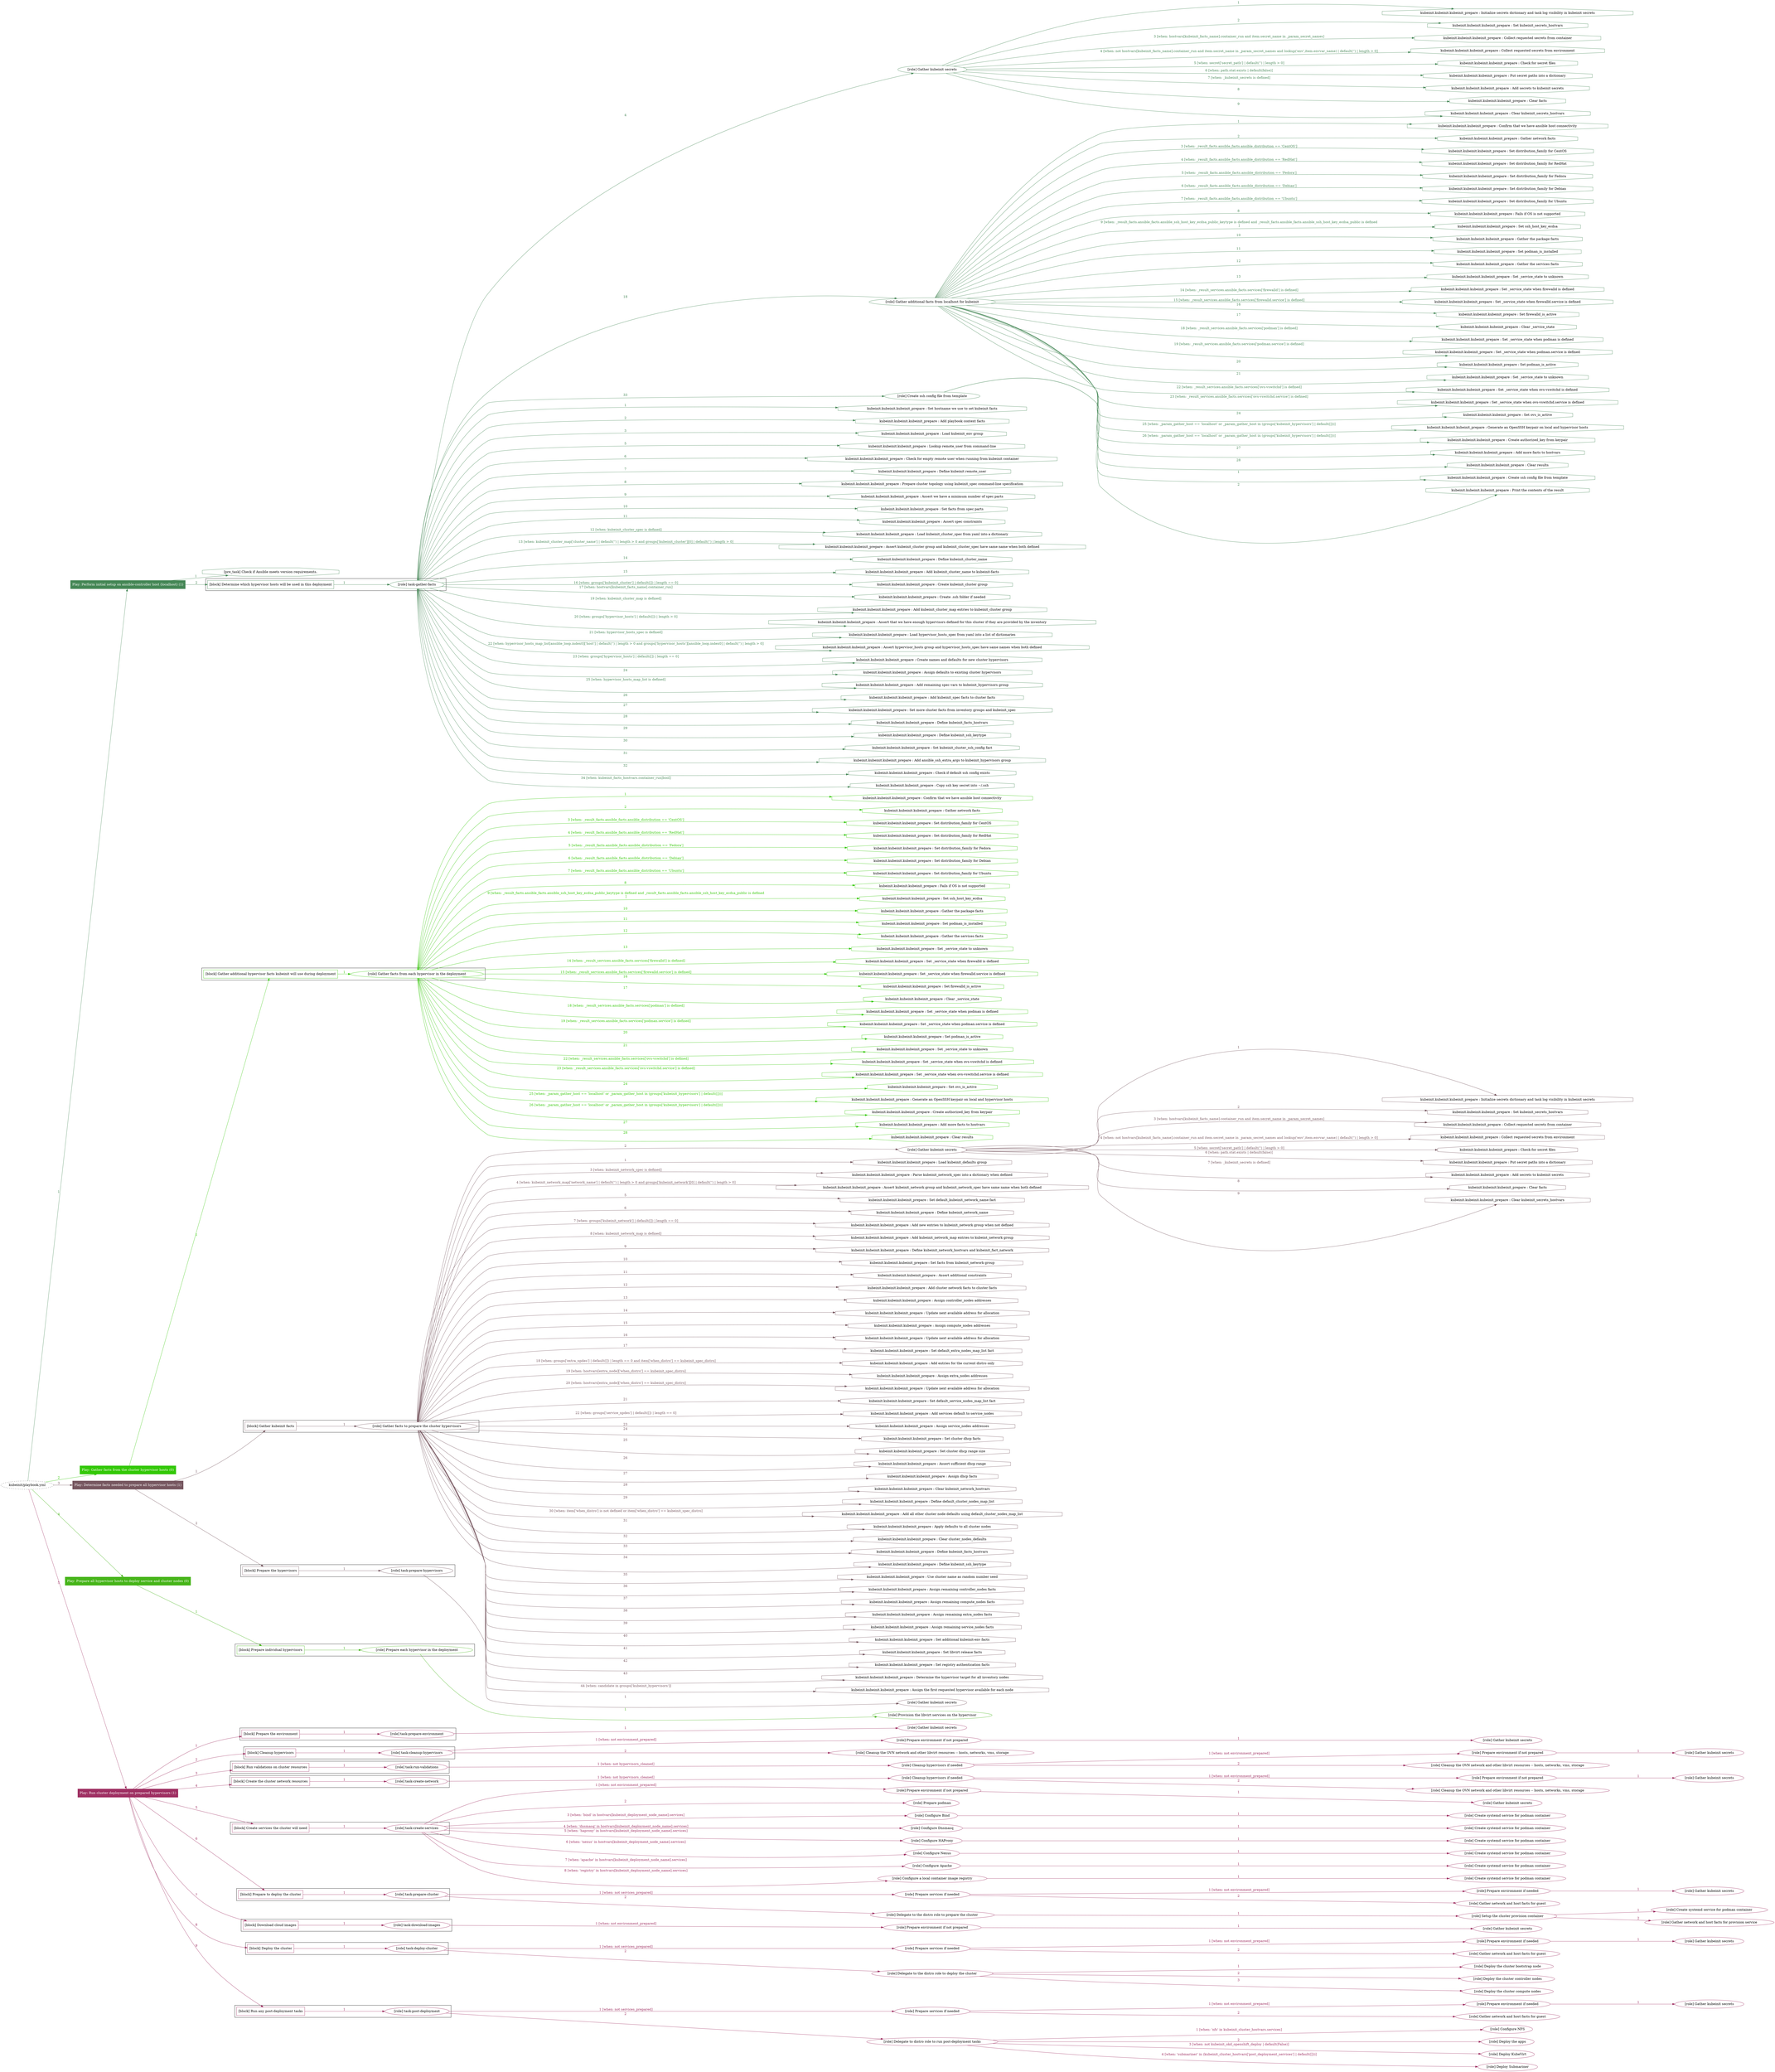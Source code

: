digraph {
	graph [concentrate=true ordering=in rankdir=LR ratio=fill]
	edge [esep=5 sep=10]
	"kubeinit/playbook.yml" [URL="/home/runner/work/kubeinit/kubeinit/kubeinit/playbook.yml" id=playbook_ab83a2a4 style=dotted]
	play_e784dee7 [label="Play: Perform initial setup on ansible-controller host (localhost) (1)" URL="/home/runner/work/kubeinit/kubeinit/kubeinit/playbook.yml" color="#458756" fontcolor="#ffffff" id=play_e784dee7 shape=box style=filled tooltip=localhost]
	"kubeinit/playbook.yml" -> play_e784dee7 [label="1 " color="#458756" fontcolor="#458756" id=edge_c5a7f6fc labeltooltip="1 " tooltip="1 "]
	subgraph "Gather kubeinit secrets" {
		role_66127809 [label="[role] Gather kubeinit secrets" URL="/home/runner/.ansible/collections/ansible_collections/kubeinit/kubeinit/roles/kubeinit_prepare/tasks/build_hypervisors_group.yml" color="#458756" id=role_66127809 tooltip="Gather kubeinit secrets"]
		task_821bd856 [label="kubeinit.kubeinit.kubeinit_prepare : Initialize secrets dictionary and task log visibility in kubeinit secrets" URL="/home/runner/.ansible/collections/ansible_collections/kubeinit/kubeinit/roles/kubeinit_prepare/tasks/gather_kubeinit_secrets.yml" color="#458756" id=task_821bd856 shape=octagon tooltip="kubeinit.kubeinit.kubeinit_prepare : Initialize secrets dictionary and task log visibility in kubeinit secrets"]
		role_66127809 -> task_821bd856 [label="1 " color="#458756" fontcolor="#458756" id=edge_34d2af52 labeltooltip="1 " tooltip="1 "]
		task_f22592f3 [label="kubeinit.kubeinit.kubeinit_prepare : Set kubeinit_secrets_hostvars" URL="/home/runner/.ansible/collections/ansible_collections/kubeinit/kubeinit/roles/kubeinit_prepare/tasks/gather_kubeinit_secrets.yml" color="#458756" id=task_f22592f3 shape=octagon tooltip="kubeinit.kubeinit.kubeinit_prepare : Set kubeinit_secrets_hostvars"]
		role_66127809 -> task_f22592f3 [label="2 " color="#458756" fontcolor="#458756" id=edge_b835c6d1 labeltooltip="2 " tooltip="2 "]
		task_51d90f4e [label="kubeinit.kubeinit.kubeinit_prepare : Collect requested secrets from container" URL="/home/runner/.ansible/collections/ansible_collections/kubeinit/kubeinit/roles/kubeinit_prepare/tasks/gather_kubeinit_secrets.yml" color="#458756" id=task_51d90f4e shape=octagon tooltip="kubeinit.kubeinit.kubeinit_prepare : Collect requested secrets from container"]
		role_66127809 -> task_51d90f4e [label="3 [when: hostvars[kubeinit_facts_name].container_run and item.secret_name in _param_secret_names]" color="#458756" fontcolor="#458756" id=edge_e6bdf915 labeltooltip="3 [when: hostvars[kubeinit_facts_name].container_run and item.secret_name in _param_secret_names]" tooltip="3 [when: hostvars[kubeinit_facts_name].container_run and item.secret_name in _param_secret_names]"]
		task_bd819bfc [label="kubeinit.kubeinit.kubeinit_prepare : Collect requested secrets from environment" URL="/home/runner/.ansible/collections/ansible_collections/kubeinit/kubeinit/roles/kubeinit_prepare/tasks/gather_kubeinit_secrets.yml" color="#458756" id=task_bd819bfc shape=octagon tooltip="kubeinit.kubeinit.kubeinit_prepare : Collect requested secrets from environment"]
		role_66127809 -> task_bd819bfc [label="4 [when: not hostvars[kubeinit_facts_name].container_run and item.secret_name in _param_secret_names and lookup('env',item.envvar_name) | default('') | length > 0]" color="#458756" fontcolor="#458756" id=edge_5cd8b601 labeltooltip="4 [when: not hostvars[kubeinit_facts_name].container_run and item.secret_name in _param_secret_names and lookup('env',item.envvar_name) | default('') | length > 0]" tooltip="4 [when: not hostvars[kubeinit_facts_name].container_run and item.secret_name in _param_secret_names and lookup('env',item.envvar_name) | default('') | length > 0]"]
		task_b276ce1a [label="kubeinit.kubeinit.kubeinit_prepare : Check for secret files" URL="/home/runner/.ansible/collections/ansible_collections/kubeinit/kubeinit/roles/kubeinit_prepare/tasks/gather_kubeinit_secrets.yml" color="#458756" id=task_b276ce1a shape=octagon tooltip="kubeinit.kubeinit.kubeinit_prepare : Check for secret files"]
		role_66127809 -> task_b276ce1a [label="5 [when: secret['secret_path'] | default('') | length > 0]" color="#458756" fontcolor="#458756" id=edge_32d52dea labeltooltip="5 [when: secret['secret_path'] | default('') | length > 0]" tooltip="5 [when: secret['secret_path'] | default('') | length > 0]"]
		task_d87e5ccf [label="kubeinit.kubeinit.kubeinit_prepare : Put secret paths into a dictionary" URL="/home/runner/.ansible/collections/ansible_collections/kubeinit/kubeinit/roles/kubeinit_prepare/tasks/gather_kubeinit_secrets.yml" color="#458756" id=task_d87e5ccf shape=octagon tooltip="kubeinit.kubeinit.kubeinit_prepare : Put secret paths into a dictionary"]
		role_66127809 -> task_d87e5ccf [label="6 [when: path.stat.exists | default(false)]" color="#458756" fontcolor="#458756" id=edge_e3ba38d6 labeltooltip="6 [when: path.stat.exists | default(false)]" tooltip="6 [when: path.stat.exists | default(false)]"]
		task_0e954ba6 [label="kubeinit.kubeinit.kubeinit_prepare : Add secrets to kubeinit secrets" URL="/home/runner/.ansible/collections/ansible_collections/kubeinit/kubeinit/roles/kubeinit_prepare/tasks/gather_kubeinit_secrets.yml" color="#458756" id=task_0e954ba6 shape=octagon tooltip="kubeinit.kubeinit.kubeinit_prepare : Add secrets to kubeinit secrets"]
		role_66127809 -> task_0e954ba6 [label="7 [when: _kubeinit_secrets is defined]" color="#458756" fontcolor="#458756" id=edge_90d57992 labeltooltip="7 [when: _kubeinit_secrets is defined]" tooltip="7 [when: _kubeinit_secrets is defined]"]
		task_fe159a33 [label="kubeinit.kubeinit.kubeinit_prepare : Clear facts" URL="/home/runner/.ansible/collections/ansible_collections/kubeinit/kubeinit/roles/kubeinit_prepare/tasks/gather_kubeinit_secrets.yml" color="#458756" id=task_fe159a33 shape=octagon tooltip="kubeinit.kubeinit.kubeinit_prepare : Clear facts"]
		role_66127809 -> task_fe159a33 [label="8 " color="#458756" fontcolor="#458756" id=edge_97feef1f labeltooltip="8 " tooltip="8 "]
		task_ba190991 [label="kubeinit.kubeinit.kubeinit_prepare : Clear kubeinit_secrets_hostvars" URL="/home/runner/.ansible/collections/ansible_collections/kubeinit/kubeinit/roles/kubeinit_prepare/tasks/gather_kubeinit_secrets.yml" color="#458756" id=task_ba190991 shape=octagon tooltip="kubeinit.kubeinit.kubeinit_prepare : Clear kubeinit_secrets_hostvars"]
		role_66127809 -> task_ba190991 [label="9 " color="#458756" fontcolor="#458756" id=edge_e82092ae labeltooltip="9 " tooltip="9 "]
	}
	subgraph "Gather additional facts from localhost for kubeinit" {
		role_7676fb4c [label="[role] Gather additional facts from localhost for kubeinit" URL="/home/runner/.ansible/collections/ansible_collections/kubeinit/kubeinit/roles/kubeinit_prepare/tasks/build_hypervisors_group.yml" color="#458756" id=role_7676fb4c tooltip="Gather additional facts from localhost for kubeinit"]
		task_a4ffdb21 [label="kubeinit.kubeinit.kubeinit_prepare : Confirm that we have ansible host connectivity" URL="/home/runner/.ansible/collections/ansible_collections/kubeinit/kubeinit/roles/kubeinit_prepare/tasks/gather_host_facts.yml" color="#458756" id=task_a4ffdb21 shape=octagon tooltip="kubeinit.kubeinit.kubeinit_prepare : Confirm that we have ansible host connectivity"]
		role_7676fb4c -> task_a4ffdb21 [label="1 " color="#458756" fontcolor="#458756" id=edge_8b331295 labeltooltip="1 " tooltip="1 "]
		task_daf82478 [label="kubeinit.kubeinit.kubeinit_prepare : Gather network facts" URL="/home/runner/.ansible/collections/ansible_collections/kubeinit/kubeinit/roles/kubeinit_prepare/tasks/gather_host_facts.yml" color="#458756" id=task_daf82478 shape=octagon tooltip="kubeinit.kubeinit.kubeinit_prepare : Gather network facts"]
		role_7676fb4c -> task_daf82478 [label="2 " color="#458756" fontcolor="#458756" id=edge_c1ccc074 labeltooltip="2 " tooltip="2 "]
		task_3b406d8b [label="kubeinit.kubeinit.kubeinit_prepare : Set distribution_family for CentOS" URL="/home/runner/.ansible/collections/ansible_collections/kubeinit/kubeinit/roles/kubeinit_prepare/tasks/gather_host_facts.yml" color="#458756" id=task_3b406d8b shape=octagon tooltip="kubeinit.kubeinit.kubeinit_prepare : Set distribution_family for CentOS"]
		role_7676fb4c -> task_3b406d8b [label="3 [when: _result_facts.ansible_facts.ansible_distribution == 'CentOS']" color="#458756" fontcolor="#458756" id=edge_7a4803aa labeltooltip="3 [when: _result_facts.ansible_facts.ansible_distribution == 'CentOS']" tooltip="3 [when: _result_facts.ansible_facts.ansible_distribution == 'CentOS']"]
		task_30b49fad [label="kubeinit.kubeinit.kubeinit_prepare : Set distribution_family for RedHat" URL="/home/runner/.ansible/collections/ansible_collections/kubeinit/kubeinit/roles/kubeinit_prepare/tasks/gather_host_facts.yml" color="#458756" id=task_30b49fad shape=octagon tooltip="kubeinit.kubeinit.kubeinit_prepare : Set distribution_family for RedHat"]
		role_7676fb4c -> task_30b49fad [label="4 [when: _result_facts.ansible_facts.ansible_distribution == 'RedHat']" color="#458756" fontcolor="#458756" id=edge_8d19b16d labeltooltip="4 [when: _result_facts.ansible_facts.ansible_distribution == 'RedHat']" tooltip="4 [when: _result_facts.ansible_facts.ansible_distribution == 'RedHat']"]
		task_b4e12592 [label="kubeinit.kubeinit.kubeinit_prepare : Set distribution_family for Fedora" URL="/home/runner/.ansible/collections/ansible_collections/kubeinit/kubeinit/roles/kubeinit_prepare/tasks/gather_host_facts.yml" color="#458756" id=task_b4e12592 shape=octagon tooltip="kubeinit.kubeinit.kubeinit_prepare : Set distribution_family for Fedora"]
		role_7676fb4c -> task_b4e12592 [label="5 [when: _result_facts.ansible_facts.ansible_distribution == 'Fedora']" color="#458756" fontcolor="#458756" id=edge_de89bddb labeltooltip="5 [when: _result_facts.ansible_facts.ansible_distribution == 'Fedora']" tooltip="5 [when: _result_facts.ansible_facts.ansible_distribution == 'Fedora']"]
		task_f81193a0 [label="kubeinit.kubeinit.kubeinit_prepare : Set distribution_family for Debian" URL="/home/runner/.ansible/collections/ansible_collections/kubeinit/kubeinit/roles/kubeinit_prepare/tasks/gather_host_facts.yml" color="#458756" id=task_f81193a0 shape=octagon tooltip="kubeinit.kubeinit.kubeinit_prepare : Set distribution_family for Debian"]
		role_7676fb4c -> task_f81193a0 [label="6 [when: _result_facts.ansible_facts.ansible_distribution == 'Debian']" color="#458756" fontcolor="#458756" id=edge_e5c0026b labeltooltip="6 [when: _result_facts.ansible_facts.ansible_distribution == 'Debian']" tooltip="6 [when: _result_facts.ansible_facts.ansible_distribution == 'Debian']"]
		task_9f0b43e1 [label="kubeinit.kubeinit.kubeinit_prepare : Set distribution_family for Ubuntu" URL="/home/runner/.ansible/collections/ansible_collections/kubeinit/kubeinit/roles/kubeinit_prepare/tasks/gather_host_facts.yml" color="#458756" id=task_9f0b43e1 shape=octagon tooltip="kubeinit.kubeinit.kubeinit_prepare : Set distribution_family for Ubuntu"]
		role_7676fb4c -> task_9f0b43e1 [label="7 [when: _result_facts.ansible_facts.ansible_distribution == 'Ubuntu']" color="#458756" fontcolor="#458756" id=edge_223c02c8 labeltooltip="7 [when: _result_facts.ansible_facts.ansible_distribution == 'Ubuntu']" tooltip="7 [when: _result_facts.ansible_facts.ansible_distribution == 'Ubuntu']"]
		task_97eaa967 [label="kubeinit.kubeinit.kubeinit_prepare : Fails if OS is not supported" URL="/home/runner/.ansible/collections/ansible_collections/kubeinit/kubeinit/roles/kubeinit_prepare/tasks/gather_host_facts.yml" color="#458756" id=task_97eaa967 shape=octagon tooltip="kubeinit.kubeinit.kubeinit_prepare : Fails if OS is not supported"]
		role_7676fb4c -> task_97eaa967 [label="8 " color="#458756" fontcolor="#458756" id=edge_2648f9a4 labeltooltip="8 " tooltip="8 "]
		task_e173a6ee [label="kubeinit.kubeinit.kubeinit_prepare : Set ssh_host_key_ecdsa" URL="/home/runner/.ansible/collections/ansible_collections/kubeinit/kubeinit/roles/kubeinit_prepare/tasks/gather_host_facts.yml" color="#458756" id=task_e173a6ee shape=octagon tooltip="kubeinit.kubeinit.kubeinit_prepare : Set ssh_host_key_ecdsa"]
		role_7676fb4c -> task_e173a6ee [label="9 [when: _result_facts.ansible_facts.ansible_ssh_host_key_ecdsa_public_keytype is defined and _result_facts.ansible_facts.ansible_ssh_host_key_ecdsa_public is defined
]" color="#458756" fontcolor="#458756" id=edge_ee38fb79 labeltooltip="9 [when: _result_facts.ansible_facts.ansible_ssh_host_key_ecdsa_public_keytype is defined and _result_facts.ansible_facts.ansible_ssh_host_key_ecdsa_public is defined
]" tooltip="9 [when: _result_facts.ansible_facts.ansible_ssh_host_key_ecdsa_public_keytype is defined and _result_facts.ansible_facts.ansible_ssh_host_key_ecdsa_public is defined
]"]
		task_707ffa46 [label="kubeinit.kubeinit.kubeinit_prepare : Gather the package facts" URL="/home/runner/.ansible/collections/ansible_collections/kubeinit/kubeinit/roles/kubeinit_prepare/tasks/gather_host_facts.yml" color="#458756" id=task_707ffa46 shape=octagon tooltip="kubeinit.kubeinit.kubeinit_prepare : Gather the package facts"]
		role_7676fb4c -> task_707ffa46 [label="10 " color="#458756" fontcolor="#458756" id=edge_015541b2 labeltooltip="10 " tooltip="10 "]
		task_bedaeb39 [label="kubeinit.kubeinit.kubeinit_prepare : Set podman_is_installed" URL="/home/runner/.ansible/collections/ansible_collections/kubeinit/kubeinit/roles/kubeinit_prepare/tasks/gather_host_facts.yml" color="#458756" id=task_bedaeb39 shape=octagon tooltip="kubeinit.kubeinit.kubeinit_prepare : Set podman_is_installed"]
		role_7676fb4c -> task_bedaeb39 [label="11 " color="#458756" fontcolor="#458756" id=edge_5d063488 labeltooltip="11 " tooltip="11 "]
		task_717ac580 [label="kubeinit.kubeinit.kubeinit_prepare : Gather the services facts" URL="/home/runner/.ansible/collections/ansible_collections/kubeinit/kubeinit/roles/kubeinit_prepare/tasks/gather_host_facts.yml" color="#458756" id=task_717ac580 shape=octagon tooltip="kubeinit.kubeinit.kubeinit_prepare : Gather the services facts"]
		role_7676fb4c -> task_717ac580 [label="12 " color="#458756" fontcolor="#458756" id=edge_9c1adfe1 labeltooltip="12 " tooltip="12 "]
		task_5c6c2ceb [label="kubeinit.kubeinit.kubeinit_prepare : Set _service_state to unknown" URL="/home/runner/.ansible/collections/ansible_collections/kubeinit/kubeinit/roles/kubeinit_prepare/tasks/gather_host_facts.yml" color="#458756" id=task_5c6c2ceb shape=octagon tooltip="kubeinit.kubeinit.kubeinit_prepare : Set _service_state to unknown"]
		role_7676fb4c -> task_5c6c2ceb [label="13 " color="#458756" fontcolor="#458756" id=edge_354282a0 labeltooltip="13 " tooltip="13 "]
		task_f38ad78b [label="kubeinit.kubeinit.kubeinit_prepare : Set _service_state when firewalld is defined" URL="/home/runner/.ansible/collections/ansible_collections/kubeinit/kubeinit/roles/kubeinit_prepare/tasks/gather_host_facts.yml" color="#458756" id=task_f38ad78b shape=octagon tooltip="kubeinit.kubeinit.kubeinit_prepare : Set _service_state when firewalld is defined"]
		role_7676fb4c -> task_f38ad78b [label="14 [when: _result_services.ansible_facts.services['firewalld'] is defined]" color="#458756" fontcolor="#458756" id=edge_69f5ac68 labeltooltip="14 [when: _result_services.ansible_facts.services['firewalld'] is defined]" tooltip="14 [when: _result_services.ansible_facts.services['firewalld'] is defined]"]
		task_0cb0099c [label="kubeinit.kubeinit.kubeinit_prepare : Set _service_state when firewalld.service is defined" URL="/home/runner/.ansible/collections/ansible_collections/kubeinit/kubeinit/roles/kubeinit_prepare/tasks/gather_host_facts.yml" color="#458756" id=task_0cb0099c shape=octagon tooltip="kubeinit.kubeinit.kubeinit_prepare : Set _service_state when firewalld.service is defined"]
		role_7676fb4c -> task_0cb0099c [label="15 [when: _result_services.ansible_facts.services['firewalld.service'] is defined]" color="#458756" fontcolor="#458756" id=edge_081c7b2b labeltooltip="15 [when: _result_services.ansible_facts.services['firewalld.service'] is defined]" tooltip="15 [when: _result_services.ansible_facts.services['firewalld.service'] is defined]"]
		task_6acd8c76 [label="kubeinit.kubeinit.kubeinit_prepare : Set firewalld_is_active" URL="/home/runner/.ansible/collections/ansible_collections/kubeinit/kubeinit/roles/kubeinit_prepare/tasks/gather_host_facts.yml" color="#458756" id=task_6acd8c76 shape=octagon tooltip="kubeinit.kubeinit.kubeinit_prepare : Set firewalld_is_active"]
		role_7676fb4c -> task_6acd8c76 [label="16 " color="#458756" fontcolor="#458756" id=edge_803d5900 labeltooltip="16 " tooltip="16 "]
		task_8c23ac0e [label="kubeinit.kubeinit.kubeinit_prepare : Clear _service_state" URL="/home/runner/.ansible/collections/ansible_collections/kubeinit/kubeinit/roles/kubeinit_prepare/tasks/gather_host_facts.yml" color="#458756" id=task_8c23ac0e shape=octagon tooltip="kubeinit.kubeinit.kubeinit_prepare : Clear _service_state"]
		role_7676fb4c -> task_8c23ac0e [label="17 " color="#458756" fontcolor="#458756" id=edge_e44f51eb labeltooltip="17 " tooltip="17 "]
		task_24631625 [label="kubeinit.kubeinit.kubeinit_prepare : Set _service_state when podman is defined" URL="/home/runner/.ansible/collections/ansible_collections/kubeinit/kubeinit/roles/kubeinit_prepare/tasks/gather_host_facts.yml" color="#458756" id=task_24631625 shape=octagon tooltip="kubeinit.kubeinit.kubeinit_prepare : Set _service_state when podman is defined"]
		role_7676fb4c -> task_24631625 [label="18 [when: _result_services.ansible_facts.services['podman'] is defined]" color="#458756" fontcolor="#458756" id=edge_d5d837d7 labeltooltip="18 [when: _result_services.ansible_facts.services['podman'] is defined]" tooltip="18 [when: _result_services.ansible_facts.services['podman'] is defined]"]
		task_cb3d680a [label="kubeinit.kubeinit.kubeinit_prepare : Set _service_state when podman.service is defined" URL="/home/runner/.ansible/collections/ansible_collections/kubeinit/kubeinit/roles/kubeinit_prepare/tasks/gather_host_facts.yml" color="#458756" id=task_cb3d680a shape=octagon tooltip="kubeinit.kubeinit.kubeinit_prepare : Set _service_state when podman.service is defined"]
		role_7676fb4c -> task_cb3d680a [label="19 [when: _result_services.ansible_facts.services['podman.service'] is defined]" color="#458756" fontcolor="#458756" id=edge_941f2f59 labeltooltip="19 [when: _result_services.ansible_facts.services['podman.service'] is defined]" tooltip="19 [when: _result_services.ansible_facts.services['podman.service'] is defined]"]
		task_cb4df4db [label="kubeinit.kubeinit.kubeinit_prepare : Set podman_is_active" URL="/home/runner/.ansible/collections/ansible_collections/kubeinit/kubeinit/roles/kubeinit_prepare/tasks/gather_host_facts.yml" color="#458756" id=task_cb4df4db shape=octagon tooltip="kubeinit.kubeinit.kubeinit_prepare : Set podman_is_active"]
		role_7676fb4c -> task_cb4df4db [label="20 " color="#458756" fontcolor="#458756" id=edge_27cde2e3 labeltooltip="20 " tooltip="20 "]
		task_d28213ba [label="kubeinit.kubeinit.kubeinit_prepare : Set _service_state to unknown" URL="/home/runner/.ansible/collections/ansible_collections/kubeinit/kubeinit/roles/kubeinit_prepare/tasks/gather_host_facts.yml" color="#458756" id=task_d28213ba shape=octagon tooltip="kubeinit.kubeinit.kubeinit_prepare : Set _service_state to unknown"]
		role_7676fb4c -> task_d28213ba [label="21 " color="#458756" fontcolor="#458756" id=edge_1a239ce3 labeltooltip="21 " tooltip="21 "]
		task_8ffc1047 [label="kubeinit.kubeinit.kubeinit_prepare : Set _service_state when ovs-vswitchd is defined" URL="/home/runner/.ansible/collections/ansible_collections/kubeinit/kubeinit/roles/kubeinit_prepare/tasks/gather_host_facts.yml" color="#458756" id=task_8ffc1047 shape=octagon tooltip="kubeinit.kubeinit.kubeinit_prepare : Set _service_state when ovs-vswitchd is defined"]
		role_7676fb4c -> task_8ffc1047 [label="22 [when: _result_services.ansible_facts.services['ovs-vswitchd'] is defined]" color="#458756" fontcolor="#458756" id=edge_66e404ab labeltooltip="22 [when: _result_services.ansible_facts.services['ovs-vswitchd'] is defined]" tooltip="22 [when: _result_services.ansible_facts.services['ovs-vswitchd'] is defined]"]
		task_764534f9 [label="kubeinit.kubeinit.kubeinit_prepare : Set _service_state when ovs-vswitchd.service is defined" URL="/home/runner/.ansible/collections/ansible_collections/kubeinit/kubeinit/roles/kubeinit_prepare/tasks/gather_host_facts.yml" color="#458756" id=task_764534f9 shape=octagon tooltip="kubeinit.kubeinit.kubeinit_prepare : Set _service_state when ovs-vswitchd.service is defined"]
		role_7676fb4c -> task_764534f9 [label="23 [when: _result_services.ansible_facts.services['ovs-vswitchd.service'] is defined]" color="#458756" fontcolor="#458756" id=edge_659ef0c5 labeltooltip="23 [when: _result_services.ansible_facts.services['ovs-vswitchd.service'] is defined]" tooltip="23 [when: _result_services.ansible_facts.services['ovs-vswitchd.service'] is defined]"]
		task_1326b8c9 [label="kubeinit.kubeinit.kubeinit_prepare : Set ovs_is_active" URL="/home/runner/.ansible/collections/ansible_collections/kubeinit/kubeinit/roles/kubeinit_prepare/tasks/gather_host_facts.yml" color="#458756" id=task_1326b8c9 shape=octagon tooltip="kubeinit.kubeinit.kubeinit_prepare : Set ovs_is_active"]
		role_7676fb4c -> task_1326b8c9 [label="24 " color="#458756" fontcolor="#458756" id=edge_7fd09cb8 labeltooltip="24 " tooltip="24 "]
		task_af6eb810 [label="kubeinit.kubeinit.kubeinit_prepare : Generate an OpenSSH keypair on local and hypervisor hosts" URL="/home/runner/.ansible/collections/ansible_collections/kubeinit/kubeinit/roles/kubeinit_prepare/tasks/gather_host_facts.yml" color="#458756" id=task_af6eb810 shape=octagon tooltip="kubeinit.kubeinit.kubeinit_prepare : Generate an OpenSSH keypair on local and hypervisor hosts"]
		role_7676fb4c -> task_af6eb810 [label="25 [when: _param_gather_host == 'localhost' or _param_gather_host in (groups['kubeinit_hypervisors'] | default([]))]" color="#458756" fontcolor="#458756" id=edge_6b75b7b7 labeltooltip="25 [when: _param_gather_host == 'localhost' or _param_gather_host in (groups['kubeinit_hypervisors'] | default([]))]" tooltip="25 [when: _param_gather_host == 'localhost' or _param_gather_host in (groups['kubeinit_hypervisors'] | default([]))]"]
		task_ff05d769 [label="kubeinit.kubeinit.kubeinit_prepare : Create authorized_key from keypair" URL="/home/runner/.ansible/collections/ansible_collections/kubeinit/kubeinit/roles/kubeinit_prepare/tasks/gather_host_facts.yml" color="#458756" id=task_ff05d769 shape=octagon tooltip="kubeinit.kubeinit.kubeinit_prepare : Create authorized_key from keypair"]
		role_7676fb4c -> task_ff05d769 [label="26 [when: _param_gather_host == 'localhost' or _param_gather_host in (groups['kubeinit_hypervisors'] | default([]))]" color="#458756" fontcolor="#458756" id=edge_186b63bb labeltooltip="26 [when: _param_gather_host == 'localhost' or _param_gather_host in (groups['kubeinit_hypervisors'] | default([]))]" tooltip="26 [when: _param_gather_host == 'localhost' or _param_gather_host in (groups['kubeinit_hypervisors'] | default([]))]"]
		task_6175c9c7 [label="kubeinit.kubeinit.kubeinit_prepare : Add more facts to hostvars" URL="/home/runner/.ansible/collections/ansible_collections/kubeinit/kubeinit/roles/kubeinit_prepare/tasks/gather_host_facts.yml" color="#458756" id=task_6175c9c7 shape=octagon tooltip="kubeinit.kubeinit.kubeinit_prepare : Add more facts to hostvars"]
		role_7676fb4c -> task_6175c9c7 [label="27 " color="#458756" fontcolor="#458756" id=edge_9591faa3 labeltooltip="27 " tooltip="27 "]
		task_6be82775 [label="kubeinit.kubeinit.kubeinit_prepare : Clear results" URL="/home/runner/.ansible/collections/ansible_collections/kubeinit/kubeinit/roles/kubeinit_prepare/tasks/gather_host_facts.yml" color="#458756" id=task_6be82775 shape=octagon tooltip="kubeinit.kubeinit.kubeinit_prepare : Clear results"]
		role_7676fb4c -> task_6be82775 [label="28 " color="#458756" fontcolor="#458756" id=edge_2e70401c labeltooltip="28 " tooltip="28 "]
	}
	subgraph "Create ssh config file from template" {
		role_ad659e07 [label="[role] Create ssh config file from template" URL="/home/runner/.ansible/collections/ansible_collections/kubeinit/kubeinit/roles/kubeinit_prepare/tasks/build_hypervisors_group.yml" color="#458756" id=role_ad659e07 tooltip="Create ssh config file from template"]
		task_4283fc12 [label="kubeinit.kubeinit.kubeinit_prepare : Create ssh config file from template" URL="/home/runner/.ansible/collections/ansible_collections/kubeinit/kubeinit/roles/kubeinit_prepare/tasks/create_host_ssh_config.yml" color="#458756" id=task_4283fc12 shape=octagon tooltip="kubeinit.kubeinit.kubeinit_prepare : Create ssh config file from template"]
		role_ad659e07 -> task_4283fc12 [label="1 " color="#458756" fontcolor="#458756" id=edge_9f8cfba7 labeltooltip="1 " tooltip="1 "]
		task_2ee77228 [label="kubeinit.kubeinit.kubeinit_prepare : Print the contents of the result" URL="/home/runner/.ansible/collections/ansible_collections/kubeinit/kubeinit/roles/kubeinit_prepare/tasks/create_host_ssh_config.yml" color="#458756" id=task_2ee77228 shape=octagon tooltip="kubeinit.kubeinit.kubeinit_prepare : Print the contents of the result"]
		role_ad659e07 -> task_2ee77228 [label="2 " color="#458756" fontcolor="#458756" id=edge_e6559b6c labeltooltip="2 " tooltip="2 "]
	}
	subgraph "task-gather-facts" {
		role_aecaeaa0 [label="[role] task-gather-facts" URL="/home/runner/work/kubeinit/kubeinit/kubeinit/playbook.yml" color="#458756" id=role_aecaeaa0 tooltip="task-gather-facts"]
		task_b6a74b1a [label="kubeinit.kubeinit.kubeinit_prepare : Set hostname we use to set kubeinit facts" URL="/home/runner/.ansible/collections/ansible_collections/kubeinit/kubeinit/roles/kubeinit_prepare/tasks/build_hypervisors_group.yml" color="#458756" id=task_b6a74b1a shape=octagon tooltip="kubeinit.kubeinit.kubeinit_prepare : Set hostname we use to set kubeinit facts"]
		role_aecaeaa0 -> task_b6a74b1a [label="1 " color="#458756" fontcolor="#458756" id=edge_24d3a582 labeltooltip="1 " tooltip="1 "]
		task_df61adf8 [label="kubeinit.kubeinit.kubeinit_prepare : Add playbook context facts" URL="/home/runner/.ansible/collections/ansible_collections/kubeinit/kubeinit/roles/kubeinit_prepare/tasks/build_hypervisors_group.yml" color="#458756" id=task_df61adf8 shape=octagon tooltip="kubeinit.kubeinit.kubeinit_prepare : Add playbook context facts"]
		role_aecaeaa0 -> task_df61adf8 [label="2 " color="#458756" fontcolor="#458756" id=edge_b44c45c0 labeltooltip="2 " tooltip="2 "]
		task_df583772 [label="kubeinit.kubeinit.kubeinit_prepare : Load kubeinit_env group" URL="/home/runner/.ansible/collections/ansible_collections/kubeinit/kubeinit/roles/kubeinit_prepare/tasks/build_hypervisors_group.yml" color="#458756" id=task_df583772 shape=octagon tooltip="kubeinit.kubeinit.kubeinit_prepare : Load kubeinit_env group"]
		role_aecaeaa0 -> task_df583772 [label="3 " color="#458756" fontcolor="#458756" id=edge_00633a1d labeltooltip="3 " tooltip="3 "]
		role_aecaeaa0 -> role_66127809 [label="4 " color="#458756" fontcolor="#458756" id=edge_f2ef31de labeltooltip="4 " tooltip="4 "]
		task_65f2a342 [label="kubeinit.kubeinit.kubeinit_prepare : Lookup remote_user from command-line" URL="/home/runner/.ansible/collections/ansible_collections/kubeinit/kubeinit/roles/kubeinit_prepare/tasks/build_hypervisors_group.yml" color="#458756" id=task_65f2a342 shape=octagon tooltip="kubeinit.kubeinit.kubeinit_prepare : Lookup remote_user from command-line"]
		role_aecaeaa0 -> task_65f2a342 [label="5 " color="#458756" fontcolor="#458756" id=edge_20a0c360 labeltooltip="5 " tooltip="5 "]
		task_6f37e047 [label="kubeinit.kubeinit.kubeinit_prepare : Check for empty remote user when running from kubeinit container" URL="/home/runner/.ansible/collections/ansible_collections/kubeinit/kubeinit/roles/kubeinit_prepare/tasks/build_hypervisors_group.yml" color="#458756" id=task_6f37e047 shape=octagon tooltip="kubeinit.kubeinit.kubeinit_prepare : Check for empty remote user when running from kubeinit container"]
		role_aecaeaa0 -> task_6f37e047 [label="6 " color="#458756" fontcolor="#458756" id=edge_5c2f1583 labeltooltip="6 " tooltip="6 "]
		task_73d7e8b7 [label="kubeinit.kubeinit.kubeinit_prepare : Define kubeinit remote_user" URL="/home/runner/.ansible/collections/ansible_collections/kubeinit/kubeinit/roles/kubeinit_prepare/tasks/build_hypervisors_group.yml" color="#458756" id=task_73d7e8b7 shape=octagon tooltip="kubeinit.kubeinit.kubeinit_prepare : Define kubeinit remote_user"]
		role_aecaeaa0 -> task_73d7e8b7 [label="7 " color="#458756" fontcolor="#458756" id=edge_2d206879 labeltooltip="7 " tooltip="7 "]
		task_108241bc [label="kubeinit.kubeinit.kubeinit_prepare : Prepare cluster topology using kubeinit_spec command-line specification" URL="/home/runner/.ansible/collections/ansible_collections/kubeinit/kubeinit/roles/kubeinit_prepare/tasks/build_hypervisors_group.yml" color="#458756" id=task_108241bc shape=octagon tooltip="kubeinit.kubeinit.kubeinit_prepare : Prepare cluster topology using kubeinit_spec command-line specification"]
		role_aecaeaa0 -> task_108241bc [label="8 " color="#458756" fontcolor="#458756" id=edge_a4c40079 labeltooltip="8 " tooltip="8 "]
		task_a500c961 [label="kubeinit.kubeinit.kubeinit_prepare : Assert we have a minimum number of spec parts" URL="/home/runner/.ansible/collections/ansible_collections/kubeinit/kubeinit/roles/kubeinit_prepare/tasks/build_hypervisors_group.yml" color="#458756" id=task_a500c961 shape=octagon tooltip="kubeinit.kubeinit.kubeinit_prepare : Assert we have a minimum number of spec parts"]
		role_aecaeaa0 -> task_a500c961 [label="9 " color="#458756" fontcolor="#458756" id=edge_2a5687dd labeltooltip="9 " tooltip="9 "]
		task_400409e8 [label="kubeinit.kubeinit.kubeinit_prepare : Set facts from spec parts" URL="/home/runner/.ansible/collections/ansible_collections/kubeinit/kubeinit/roles/kubeinit_prepare/tasks/build_hypervisors_group.yml" color="#458756" id=task_400409e8 shape=octagon tooltip="kubeinit.kubeinit.kubeinit_prepare : Set facts from spec parts"]
		role_aecaeaa0 -> task_400409e8 [label="10 " color="#458756" fontcolor="#458756" id=edge_b79efade labeltooltip="10 " tooltip="10 "]
		task_295cd7f2 [label="kubeinit.kubeinit.kubeinit_prepare : Assert spec constraints" URL="/home/runner/.ansible/collections/ansible_collections/kubeinit/kubeinit/roles/kubeinit_prepare/tasks/build_hypervisors_group.yml" color="#458756" id=task_295cd7f2 shape=octagon tooltip="kubeinit.kubeinit.kubeinit_prepare : Assert spec constraints"]
		role_aecaeaa0 -> task_295cd7f2 [label="11 " color="#458756" fontcolor="#458756" id=edge_6f242d51 labeltooltip="11 " tooltip="11 "]
		task_f897e7f9 [label="kubeinit.kubeinit.kubeinit_prepare : Load kubeinit_cluster_spec from yaml into a dictionary" URL="/home/runner/.ansible/collections/ansible_collections/kubeinit/kubeinit/roles/kubeinit_prepare/tasks/build_hypervisors_group.yml" color="#458756" id=task_f897e7f9 shape=octagon tooltip="kubeinit.kubeinit.kubeinit_prepare : Load kubeinit_cluster_spec from yaml into a dictionary"]
		role_aecaeaa0 -> task_f897e7f9 [label="12 [when: kubeinit_cluster_spec is defined]" color="#458756" fontcolor="#458756" id=edge_fafc567f labeltooltip="12 [when: kubeinit_cluster_spec is defined]" tooltip="12 [when: kubeinit_cluster_spec is defined]"]
		task_b1cf00a6 [label="kubeinit.kubeinit.kubeinit_prepare : Assert kubeinit_cluster group and kubeinit_cluster_spec have same name when both defined" URL="/home/runner/.ansible/collections/ansible_collections/kubeinit/kubeinit/roles/kubeinit_prepare/tasks/build_hypervisors_group.yml" color="#458756" id=task_b1cf00a6 shape=octagon tooltip="kubeinit.kubeinit.kubeinit_prepare : Assert kubeinit_cluster group and kubeinit_cluster_spec have same name when both defined"]
		role_aecaeaa0 -> task_b1cf00a6 [label="13 [when: kubeinit_cluster_map['cluster_name'] | default('') | length > 0 and groups['kubeinit_cluster'][0] | default('') | length > 0]" color="#458756" fontcolor="#458756" id=edge_291875d6 labeltooltip="13 [when: kubeinit_cluster_map['cluster_name'] | default('') | length > 0 and groups['kubeinit_cluster'][0] | default('') | length > 0]" tooltip="13 [when: kubeinit_cluster_map['cluster_name'] | default('') | length > 0 and groups['kubeinit_cluster'][0] | default('') | length > 0]"]
		task_eeb56b38 [label="kubeinit.kubeinit.kubeinit_prepare : Define kubeinit_cluster_name" URL="/home/runner/.ansible/collections/ansible_collections/kubeinit/kubeinit/roles/kubeinit_prepare/tasks/build_hypervisors_group.yml" color="#458756" id=task_eeb56b38 shape=octagon tooltip="kubeinit.kubeinit.kubeinit_prepare : Define kubeinit_cluster_name"]
		role_aecaeaa0 -> task_eeb56b38 [label="14 " color="#458756" fontcolor="#458756" id=edge_01738dad labeltooltip="14 " tooltip="14 "]
		task_c02e13cc [label="kubeinit.kubeinit.kubeinit_prepare : Add kubeinit_cluster_name to kubeinit-facts" URL="/home/runner/.ansible/collections/ansible_collections/kubeinit/kubeinit/roles/kubeinit_prepare/tasks/build_hypervisors_group.yml" color="#458756" id=task_c02e13cc shape=octagon tooltip="kubeinit.kubeinit.kubeinit_prepare : Add kubeinit_cluster_name to kubeinit-facts"]
		role_aecaeaa0 -> task_c02e13cc [label="15 " color="#458756" fontcolor="#458756" id=edge_e30489cb labeltooltip="15 " tooltip="15 "]
		task_6c719049 [label="kubeinit.kubeinit.kubeinit_prepare : Create kubeinit_cluster group" URL="/home/runner/.ansible/collections/ansible_collections/kubeinit/kubeinit/roles/kubeinit_prepare/tasks/build_hypervisors_group.yml" color="#458756" id=task_6c719049 shape=octagon tooltip="kubeinit.kubeinit.kubeinit_prepare : Create kubeinit_cluster group"]
		role_aecaeaa0 -> task_6c719049 [label="16 [when: groups['kubeinit_cluster'] | default([]) | length == 0]" color="#458756" fontcolor="#458756" id=edge_d488f618 labeltooltip="16 [when: groups['kubeinit_cluster'] | default([]) | length == 0]" tooltip="16 [when: groups['kubeinit_cluster'] | default([]) | length == 0]"]
		task_d169e646 [label="kubeinit.kubeinit.kubeinit_prepare : Create .ssh folder if needed" URL="/home/runner/.ansible/collections/ansible_collections/kubeinit/kubeinit/roles/kubeinit_prepare/tasks/build_hypervisors_group.yml" color="#458756" id=task_d169e646 shape=octagon tooltip="kubeinit.kubeinit.kubeinit_prepare : Create .ssh folder if needed"]
		role_aecaeaa0 -> task_d169e646 [label="17 [when: hostvars[kubeinit_facts_name].container_run]" color="#458756" fontcolor="#458756" id=edge_de8b71c5 labeltooltip="17 [when: hostvars[kubeinit_facts_name].container_run]" tooltip="17 [when: hostvars[kubeinit_facts_name].container_run]"]
		role_aecaeaa0 -> role_7676fb4c [label="18 " color="#458756" fontcolor="#458756" id=edge_c36359b8 labeltooltip="18 " tooltip="18 "]
		task_851c7feb [label="kubeinit.kubeinit.kubeinit_prepare : Add kubeinit_cluster_map entries to kubeinit_cluster group" URL="/home/runner/.ansible/collections/ansible_collections/kubeinit/kubeinit/roles/kubeinit_prepare/tasks/build_hypervisors_group.yml" color="#458756" id=task_851c7feb shape=octagon tooltip="kubeinit.kubeinit.kubeinit_prepare : Add kubeinit_cluster_map entries to kubeinit_cluster group"]
		role_aecaeaa0 -> task_851c7feb [label="19 [when: kubeinit_cluster_map is defined]" color="#458756" fontcolor="#458756" id=edge_a6fbee05 labeltooltip="19 [when: kubeinit_cluster_map is defined]" tooltip="19 [when: kubeinit_cluster_map is defined]"]
		task_88ca2898 [label="kubeinit.kubeinit.kubeinit_prepare : Assert that we have enough hypervisors defined for this cluster if they are provided by the inventory" URL="/home/runner/.ansible/collections/ansible_collections/kubeinit/kubeinit/roles/kubeinit_prepare/tasks/build_hypervisors_group.yml" color="#458756" id=task_88ca2898 shape=octagon tooltip="kubeinit.kubeinit.kubeinit_prepare : Assert that we have enough hypervisors defined for this cluster if they are provided by the inventory"]
		role_aecaeaa0 -> task_88ca2898 [label="20 [when: groups['hypervisor_hosts'] | default([]) | length > 0]" color="#458756" fontcolor="#458756" id=edge_4b168399 labeltooltip="20 [when: groups['hypervisor_hosts'] | default([]) | length > 0]" tooltip="20 [when: groups['hypervisor_hosts'] | default([]) | length > 0]"]
		task_b5fe98ce [label="kubeinit.kubeinit.kubeinit_prepare : Load hypervisor_hosts_spec from yaml into a list of dictionaries" URL="/home/runner/.ansible/collections/ansible_collections/kubeinit/kubeinit/roles/kubeinit_prepare/tasks/build_hypervisors_group.yml" color="#458756" id=task_b5fe98ce shape=octagon tooltip="kubeinit.kubeinit.kubeinit_prepare : Load hypervisor_hosts_spec from yaml into a list of dictionaries"]
		role_aecaeaa0 -> task_b5fe98ce [label="21 [when: hypervisor_hosts_spec is defined]" color="#458756" fontcolor="#458756" id=edge_259ee901 labeltooltip="21 [when: hypervisor_hosts_spec is defined]" tooltip="21 [when: hypervisor_hosts_spec is defined]"]
		task_ab7d8a70 [label="kubeinit.kubeinit.kubeinit_prepare : Assert hypervisor_hosts group and hypervisor_hosts_spec have same names when both defined" URL="/home/runner/.ansible/collections/ansible_collections/kubeinit/kubeinit/roles/kubeinit_prepare/tasks/build_hypervisors_group.yml" color="#458756" id=task_ab7d8a70 shape=octagon tooltip="kubeinit.kubeinit.kubeinit_prepare : Assert hypervisor_hosts group and hypervisor_hosts_spec have same names when both defined"]
		role_aecaeaa0 -> task_ab7d8a70 [label="22 [when: hypervisor_hosts_map_list[ansible_loop.index0]['host'] | default('') | length > 0 and groups['hypervisor_hosts'][ansible_loop.index0] | default('') | length > 0]" color="#458756" fontcolor="#458756" id=edge_1d49f556 labeltooltip="22 [when: hypervisor_hosts_map_list[ansible_loop.index0]['host'] | default('') | length > 0 and groups['hypervisor_hosts'][ansible_loop.index0] | default('') | length > 0]" tooltip="22 [when: hypervisor_hosts_map_list[ansible_loop.index0]['host'] | default('') | length > 0 and groups['hypervisor_hosts'][ansible_loop.index0] | default('') | length > 0]"]
		task_5c9d7bd4 [label="kubeinit.kubeinit.kubeinit_prepare : Create names and defaults for new cluster hypervisors" URL="/home/runner/.ansible/collections/ansible_collections/kubeinit/kubeinit/roles/kubeinit_prepare/tasks/build_hypervisors_group.yml" color="#458756" id=task_5c9d7bd4 shape=octagon tooltip="kubeinit.kubeinit.kubeinit_prepare : Create names and defaults for new cluster hypervisors"]
		role_aecaeaa0 -> task_5c9d7bd4 [label="23 [when: groups['hypervisor_hosts'] | default([]) | length == 0]" color="#458756" fontcolor="#458756" id=edge_a1984cee labeltooltip="23 [when: groups['hypervisor_hosts'] | default([]) | length == 0]" tooltip="23 [when: groups['hypervisor_hosts'] | default([]) | length == 0]"]
		task_5dad22b9 [label="kubeinit.kubeinit.kubeinit_prepare : Assign defaults to existing cluster hypervisors" URL="/home/runner/.ansible/collections/ansible_collections/kubeinit/kubeinit/roles/kubeinit_prepare/tasks/build_hypervisors_group.yml" color="#458756" id=task_5dad22b9 shape=octagon tooltip="kubeinit.kubeinit.kubeinit_prepare : Assign defaults to existing cluster hypervisors"]
		role_aecaeaa0 -> task_5dad22b9 [label="24 " color="#458756" fontcolor="#458756" id=edge_a4d4a676 labeltooltip="24 " tooltip="24 "]
		task_0844f2c1 [label="kubeinit.kubeinit.kubeinit_prepare : Add remaining spec vars to kubeinit_hypervisors group" URL="/home/runner/.ansible/collections/ansible_collections/kubeinit/kubeinit/roles/kubeinit_prepare/tasks/build_hypervisors_group.yml" color="#458756" id=task_0844f2c1 shape=octagon tooltip="kubeinit.kubeinit.kubeinit_prepare : Add remaining spec vars to kubeinit_hypervisors group"]
		role_aecaeaa0 -> task_0844f2c1 [label="25 [when: hypervisor_hosts_map_list is defined]" color="#458756" fontcolor="#458756" id=edge_20beb7cb labeltooltip="25 [when: hypervisor_hosts_map_list is defined]" tooltip="25 [when: hypervisor_hosts_map_list is defined]"]
		task_f588256c [label="kubeinit.kubeinit.kubeinit_prepare : Add kubeinit_spec facts to cluster facts" URL="/home/runner/.ansible/collections/ansible_collections/kubeinit/kubeinit/roles/kubeinit_prepare/tasks/build_hypervisors_group.yml" color="#458756" id=task_f588256c shape=octagon tooltip="kubeinit.kubeinit.kubeinit_prepare : Add kubeinit_spec facts to cluster facts"]
		role_aecaeaa0 -> task_f588256c [label="26 " color="#458756" fontcolor="#458756" id=edge_555d5dd5 labeltooltip="26 " tooltip="26 "]
		task_788f6eb9 [label="kubeinit.kubeinit.kubeinit_prepare : Set more cluster facts from inventory groups and kubeinit_spec" URL="/home/runner/.ansible/collections/ansible_collections/kubeinit/kubeinit/roles/kubeinit_prepare/tasks/build_hypervisors_group.yml" color="#458756" id=task_788f6eb9 shape=octagon tooltip="kubeinit.kubeinit.kubeinit_prepare : Set more cluster facts from inventory groups and kubeinit_spec"]
		role_aecaeaa0 -> task_788f6eb9 [label="27 " color="#458756" fontcolor="#458756" id=edge_6b571dee labeltooltip="27 " tooltip="27 "]
		task_5c2991aa [label="kubeinit.kubeinit.kubeinit_prepare : Define kubeinit_facts_hostvars" URL="/home/runner/.ansible/collections/ansible_collections/kubeinit/kubeinit/roles/kubeinit_prepare/tasks/build_hypervisors_group.yml" color="#458756" id=task_5c2991aa shape=octagon tooltip="kubeinit.kubeinit.kubeinit_prepare : Define kubeinit_facts_hostvars"]
		role_aecaeaa0 -> task_5c2991aa [label="28 " color="#458756" fontcolor="#458756" id=edge_e1912122 labeltooltip="28 " tooltip="28 "]
		task_3c37e5b6 [label="kubeinit.kubeinit.kubeinit_prepare : Define kubeinit_ssh_keytype" URL="/home/runner/.ansible/collections/ansible_collections/kubeinit/kubeinit/roles/kubeinit_prepare/tasks/build_hypervisors_group.yml" color="#458756" id=task_3c37e5b6 shape=octagon tooltip="kubeinit.kubeinit.kubeinit_prepare : Define kubeinit_ssh_keytype"]
		role_aecaeaa0 -> task_3c37e5b6 [label="29 " color="#458756" fontcolor="#458756" id=edge_d4b36308 labeltooltip="29 " tooltip="29 "]
		task_d0d572a0 [label="kubeinit.kubeinit.kubeinit_prepare : Set kubeinit_cluster_ssh_config fact" URL="/home/runner/.ansible/collections/ansible_collections/kubeinit/kubeinit/roles/kubeinit_prepare/tasks/build_hypervisors_group.yml" color="#458756" id=task_d0d572a0 shape=octagon tooltip="kubeinit.kubeinit.kubeinit_prepare : Set kubeinit_cluster_ssh_config fact"]
		role_aecaeaa0 -> task_d0d572a0 [label="30 " color="#458756" fontcolor="#458756" id=edge_4f3f1bb5 labeltooltip="30 " tooltip="30 "]
		task_65033094 [label="kubeinit.kubeinit.kubeinit_prepare : Add ansible_ssh_extra_args to kubeinit_hypervisors group" URL="/home/runner/.ansible/collections/ansible_collections/kubeinit/kubeinit/roles/kubeinit_prepare/tasks/build_hypervisors_group.yml" color="#458756" id=task_65033094 shape=octagon tooltip="kubeinit.kubeinit.kubeinit_prepare : Add ansible_ssh_extra_args to kubeinit_hypervisors group"]
		role_aecaeaa0 -> task_65033094 [label="31 " color="#458756" fontcolor="#458756" id=edge_bd26048f labeltooltip="31 " tooltip="31 "]
		task_f5cca30d [label="kubeinit.kubeinit.kubeinit_prepare : Check if default ssh config exists" URL="/home/runner/.ansible/collections/ansible_collections/kubeinit/kubeinit/roles/kubeinit_prepare/tasks/build_hypervisors_group.yml" color="#458756" id=task_f5cca30d shape=octagon tooltip="kubeinit.kubeinit.kubeinit_prepare : Check if default ssh config exists"]
		role_aecaeaa0 -> task_f5cca30d [label="32 " color="#458756" fontcolor="#458756" id=edge_bf3ca1f9 labeltooltip="32 " tooltip="32 "]
		role_aecaeaa0 -> role_ad659e07 [label="33 " color="#458756" fontcolor="#458756" id=edge_0c818ddd labeltooltip="33 " tooltip="33 "]
		task_e6b0fed9 [label="kubeinit.kubeinit.kubeinit_prepare : Copy ssh key secret into ~/.ssh" URL="/home/runner/.ansible/collections/ansible_collections/kubeinit/kubeinit/roles/kubeinit_prepare/tasks/build_hypervisors_group.yml" color="#458756" id=task_e6b0fed9 shape=octagon tooltip="kubeinit.kubeinit.kubeinit_prepare : Copy ssh key secret into ~/.ssh"]
		role_aecaeaa0 -> task_e6b0fed9 [label="34 [when: kubeinit_facts_hostvars.container_run|bool]" color="#458756" fontcolor="#458756" id=edge_4b3bc8de labeltooltip="34 [when: kubeinit_facts_hostvars.container_run|bool]" tooltip="34 [when: kubeinit_facts_hostvars.container_run|bool]"]
	}
	subgraph "Play: Perform initial setup on ansible-controller host (localhost) (1)" {
		pre_task_cc080e92 [label="[pre_task] Check if Ansible meets version requirements." URL="/home/runner/work/kubeinit/kubeinit/kubeinit/playbook.yml" color="#458756" id=pre_task_cc080e92 shape=octagon tooltip="Check if Ansible meets version requirements."]
		play_e784dee7 -> pre_task_cc080e92 [label="1 " color="#458756" fontcolor="#458756" id=edge_86293aa3 labeltooltip="1 " tooltip="1 "]
		play_e784dee7 -> block_bbf8fec2 [label=2 color="#458756" fontcolor="#458756" id=edge_0fe928f4 labeltooltip=2 tooltip=2]
		subgraph cluster_block_bbf8fec2 {
			block_bbf8fec2 [label="[block] Determine which hypervisor hosts will be used in this deployment" URL="/home/runner/work/kubeinit/kubeinit/kubeinit/playbook.yml" color="#458756" id=block_bbf8fec2 labeltooltip="Determine which hypervisor hosts will be used in this deployment" shape=box tooltip="Determine which hypervisor hosts will be used in this deployment"]
			block_bbf8fec2 -> role_aecaeaa0 [label="1 " color="#458756" fontcolor="#458756" id=edge_ea3490f0 labeltooltip="1 " tooltip="1 "]
		}
	}
	play_be2b5ff8 [label="Play: Gather facts from the cluster hypervisor hosts (0)" URL="/home/runner/work/kubeinit/kubeinit/kubeinit/playbook.yml" color="#32c804" fontcolor="#ffffff" id=play_be2b5ff8 shape=box style=filled tooltip="Play: Gather facts from the cluster hypervisor hosts (0)"]
	"kubeinit/playbook.yml" -> play_be2b5ff8 [label="2 " color="#32c804" fontcolor="#32c804" id=edge_09a7edeb labeltooltip="2 " tooltip="2 "]
	subgraph "Gather facts from each hypervisor in the deployment" {
		role_2ee0f4fe [label="[role] Gather facts from each hypervisor in the deployment" URL="/home/runner/work/kubeinit/kubeinit/kubeinit/playbook.yml" color="#32c804" id=role_2ee0f4fe tooltip="Gather facts from each hypervisor in the deployment"]
		task_0d89eafd [label="kubeinit.kubeinit.kubeinit_prepare : Confirm that we have ansible host connectivity" URL="/home/runner/.ansible/collections/ansible_collections/kubeinit/kubeinit/roles/kubeinit_prepare/tasks/gather_host_facts.yml" color="#32c804" id=task_0d89eafd shape=octagon tooltip="kubeinit.kubeinit.kubeinit_prepare : Confirm that we have ansible host connectivity"]
		role_2ee0f4fe -> task_0d89eafd [label="1 " color="#32c804" fontcolor="#32c804" id=edge_69305da8 labeltooltip="1 " tooltip="1 "]
		task_7089b1d2 [label="kubeinit.kubeinit.kubeinit_prepare : Gather network facts" URL="/home/runner/.ansible/collections/ansible_collections/kubeinit/kubeinit/roles/kubeinit_prepare/tasks/gather_host_facts.yml" color="#32c804" id=task_7089b1d2 shape=octagon tooltip="kubeinit.kubeinit.kubeinit_prepare : Gather network facts"]
		role_2ee0f4fe -> task_7089b1d2 [label="2 " color="#32c804" fontcolor="#32c804" id=edge_d2150973 labeltooltip="2 " tooltip="2 "]
		task_2a1e140e [label="kubeinit.kubeinit.kubeinit_prepare : Set distribution_family for CentOS" URL="/home/runner/.ansible/collections/ansible_collections/kubeinit/kubeinit/roles/kubeinit_prepare/tasks/gather_host_facts.yml" color="#32c804" id=task_2a1e140e shape=octagon tooltip="kubeinit.kubeinit.kubeinit_prepare : Set distribution_family for CentOS"]
		role_2ee0f4fe -> task_2a1e140e [label="3 [when: _result_facts.ansible_facts.ansible_distribution == 'CentOS']" color="#32c804" fontcolor="#32c804" id=edge_67749a65 labeltooltip="3 [when: _result_facts.ansible_facts.ansible_distribution == 'CentOS']" tooltip="3 [when: _result_facts.ansible_facts.ansible_distribution == 'CentOS']"]
		task_abd5f41c [label="kubeinit.kubeinit.kubeinit_prepare : Set distribution_family for RedHat" URL="/home/runner/.ansible/collections/ansible_collections/kubeinit/kubeinit/roles/kubeinit_prepare/tasks/gather_host_facts.yml" color="#32c804" id=task_abd5f41c shape=octagon tooltip="kubeinit.kubeinit.kubeinit_prepare : Set distribution_family for RedHat"]
		role_2ee0f4fe -> task_abd5f41c [label="4 [when: _result_facts.ansible_facts.ansible_distribution == 'RedHat']" color="#32c804" fontcolor="#32c804" id=edge_d8c34db6 labeltooltip="4 [when: _result_facts.ansible_facts.ansible_distribution == 'RedHat']" tooltip="4 [when: _result_facts.ansible_facts.ansible_distribution == 'RedHat']"]
		task_b95a0681 [label="kubeinit.kubeinit.kubeinit_prepare : Set distribution_family for Fedora" URL="/home/runner/.ansible/collections/ansible_collections/kubeinit/kubeinit/roles/kubeinit_prepare/tasks/gather_host_facts.yml" color="#32c804" id=task_b95a0681 shape=octagon tooltip="kubeinit.kubeinit.kubeinit_prepare : Set distribution_family for Fedora"]
		role_2ee0f4fe -> task_b95a0681 [label="5 [when: _result_facts.ansible_facts.ansible_distribution == 'Fedora']" color="#32c804" fontcolor="#32c804" id=edge_b9b2b394 labeltooltip="5 [when: _result_facts.ansible_facts.ansible_distribution == 'Fedora']" tooltip="5 [when: _result_facts.ansible_facts.ansible_distribution == 'Fedora']"]
		task_6464ea40 [label="kubeinit.kubeinit.kubeinit_prepare : Set distribution_family for Debian" URL="/home/runner/.ansible/collections/ansible_collections/kubeinit/kubeinit/roles/kubeinit_prepare/tasks/gather_host_facts.yml" color="#32c804" id=task_6464ea40 shape=octagon tooltip="kubeinit.kubeinit.kubeinit_prepare : Set distribution_family for Debian"]
		role_2ee0f4fe -> task_6464ea40 [label="6 [when: _result_facts.ansible_facts.ansible_distribution == 'Debian']" color="#32c804" fontcolor="#32c804" id=edge_51edad62 labeltooltip="6 [when: _result_facts.ansible_facts.ansible_distribution == 'Debian']" tooltip="6 [when: _result_facts.ansible_facts.ansible_distribution == 'Debian']"]
		task_1af22516 [label="kubeinit.kubeinit.kubeinit_prepare : Set distribution_family for Ubuntu" URL="/home/runner/.ansible/collections/ansible_collections/kubeinit/kubeinit/roles/kubeinit_prepare/tasks/gather_host_facts.yml" color="#32c804" id=task_1af22516 shape=octagon tooltip="kubeinit.kubeinit.kubeinit_prepare : Set distribution_family for Ubuntu"]
		role_2ee0f4fe -> task_1af22516 [label="7 [when: _result_facts.ansible_facts.ansible_distribution == 'Ubuntu']" color="#32c804" fontcolor="#32c804" id=edge_faea1d79 labeltooltip="7 [when: _result_facts.ansible_facts.ansible_distribution == 'Ubuntu']" tooltip="7 [when: _result_facts.ansible_facts.ansible_distribution == 'Ubuntu']"]
		task_0f8855e2 [label="kubeinit.kubeinit.kubeinit_prepare : Fails if OS is not supported" URL="/home/runner/.ansible/collections/ansible_collections/kubeinit/kubeinit/roles/kubeinit_prepare/tasks/gather_host_facts.yml" color="#32c804" id=task_0f8855e2 shape=octagon tooltip="kubeinit.kubeinit.kubeinit_prepare : Fails if OS is not supported"]
		role_2ee0f4fe -> task_0f8855e2 [label="8 " color="#32c804" fontcolor="#32c804" id=edge_cfc7488e labeltooltip="8 " tooltip="8 "]
		task_6f6e76f9 [label="kubeinit.kubeinit.kubeinit_prepare : Set ssh_host_key_ecdsa" URL="/home/runner/.ansible/collections/ansible_collections/kubeinit/kubeinit/roles/kubeinit_prepare/tasks/gather_host_facts.yml" color="#32c804" id=task_6f6e76f9 shape=octagon tooltip="kubeinit.kubeinit.kubeinit_prepare : Set ssh_host_key_ecdsa"]
		role_2ee0f4fe -> task_6f6e76f9 [label="9 [when: _result_facts.ansible_facts.ansible_ssh_host_key_ecdsa_public_keytype is defined and _result_facts.ansible_facts.ansible_ssh_host_key_ecdsa_public is defined
]" color="#32c804" fontcolor="#32c804" id=edge_9e354238 labeltooltip="9 [when: _result_facts.ansible_facts.ansible_ssh_host_key_ecdsa_public_keytype is defined and _result_facts.ansible_facts.ansible_ssh_host_key_ecdsa_public is defined
]" tooltip="9 [when: _result_facts.ansible_facts.ansible_ssh_host_key_ecdsa_public_keytype is defined and _result_facts.ansible_facts.ansible_ssh_host_key_ecdsa_public is defined
]"]
		task_dd3175bb [label="kubeinit.kubeinit.kubeinit_prepare : Gather the package facts" URL="/home/runner/.ansible/collections/ansible_collections/kubeinit/kubeinit/roles/kubeinit_prepare/tasks/gather_host_facts.yml" color="#32c804" id=task_dd3175bb shape=octagon tooltip="kubeinit.kubeinit.kubeinit_prepare : Gather the package facts"]
		role_2ee0f4fe -> task_dd3175bb [label="10 " color="#32c804" fontcolor="#32c804" id=edge_c1a440fe labeltooltip="10 " tooltip="10 "]
		task_24a15e3c [label="kubeinit.kubeinit.kubeinit_prepare : Set podman_is_installed" URL="/home/runner/.ansible/collections/ansible_collections/kubeinit/kubeinit/roles/kubeinit_prepare/tasks/gather_host_facts.yml" color="#32c804" id=task_24a15e3c shape=octagon tooltip="kubeinit.kubeinit.kubeinit_prepare : Set podman_is_installed"]
		role_2ee0f4fe -> task_24a15e3c [label="11 " color="#32c804" fontcolor="#32c804" id=edge_70b53074 labeltooltip="11 " tooltip="11 "]
		task_0e0910aa [label="kubeinit.kubeinit.kubeinit_prepare : Gather the services facts" URL="/home/runner/.ansible/collections/ansible_collections/kubeinit/kubeinit/roles/kubeinit_prepare/tasks/gather_host_facts.yml" color="#32c804" id=task_0e0910aa shape=octagon tooltip="kubeinit.kubeinit.kubeinit_prepare : Gather the services facts"]
		role_2ee0f4fe -> task_0e0910aa [label="12 " color="#32c804" fontcolor="#32c804" id=edge_8a421df3 labeltooltip="12 " tooltip="12 "]
		task_400006b4 [label="kubeinit.kubeinit.kubeinit_prepare : Set _service_state to unknown" URL="/home/runner/.ansible/collections/ansible_collections/kubeinit/kubeinit/roles/kubeinit_prepare/tasks/gather_host_facts.yml" color="#32c804" id=task_400006b4 shape=octagon tooltip="kubeinit.kubeinit.kubeinit_prepare : Set _service_state to unknown"]
		role_2ee0f4fe -> task_400006b4 [label="13 " color="#32c804" fontcolor="#32c804" id=edge_b47fbbd0 labeltooltip="13 " tooltip="13 "]
		task_8432bd06 [label="kubeinit.kubeinit.kubeinit_prepare : Set _service_state when firewalld is defined" URL="/home/runner/.ansible/collections/ansible_collections/kubeinit/kubeinit/roles/kubeinit_prepare/tasks/gather_host_facts.yml" color="#32c804" id=task_8432bd06 shape=octagon tooltip="kubeinit.kubeinit.kubeinit_prepare : Set _service_state when firewalld is defined"]
		role_2ee0f4fe -> task_8432bd06 [label="14 [when: _result_services.ansible_facts.services['firewalld'] is defined]" color="#32c804" fontcolor="#32c804" id=edge_4e60fc98 labeltooltip="14 [when: _result_services.ansible_facts.services['firewalld'] is defined]" tooltip="14 [when: _result_services.ansible_facts.services['firewalld'] is defined]"]
		task_9d94b7ed [label="kubeinit.kubeinit.kubeinit_prepare : Set _service_state when firewalld.service is defined" URL="/home/runner/.ansible/collections/ansible_collections/kubeinit/kubeinit/roles/kubeinit_prepare/tasks/gather_host_facts.yml" color="#32c804" id=task_9d94b7ed shape=octagon tooltip="kubeinit.kubeinit.kubeinit_prepare : Set _service_state when firewalld.service is defined"]
		role_2ee0f4fe -> task_9d94b7ed [label="15 [when: _result_services.ansible_facts.services['firewalld.service'] is defined]" color="#32c804" fontcolor="#32c804" id=edge_0a1c4b03 labeltooltip="15 [when: _result_services.ansible_facts.services['firewalld.service'] is defined]" tooltip="15 [when: _result_services.ansible_facts.services['firewalld.service'] is defined]"]
		task_19cb76ae [label="kubeinit.kubeinit.kubeinit_prepare : Set firewalld_is_active" URL="/home/runner/.ansible/collections/ansible_collections/kubeinit/kubeinit/roles/kubeinit_prepare/tasks/gather_host_facts.yml" color="#32c804" id=task_19cb76ae shape=octagon tooltip="kubeinit.kubeinit.kubeinit_prepare : Set firewalld_is_active"]
		role_2ee0f4fe -> task_19cb76ae [label="16 " color="#32c804" fontcolor="#32c804" id=edge_d8701e83 labeltooltip="16 " tooltip="16 "]
		task_ca0b2ae3 [label="kubeinit.kubeinit.kubeinit_prepare : Clear _service_state" URL="/home/runner/.ansible/collections/ansible_collections/kubeinit/kubeinit/roles/kubeinit_prepare/tasks/gather_host_facts.yml" color="#32c804" id=task_ca0b2ae3 shape=octagon tooltip="kubeinit.kubeinit.kubeinit_prepare : Clear _service_state"]
		role_2ee0f4fe -> task_ca0b2ae3 [label="17 " color="#32c804" fontcolor="#32c804" id=edge_fcc86781 labeltooltip="17 " tooltip="17 "]
		task_01351f52 [label="kubeinit.kubeinit.kubeinit_prepare : Set _service_state when podman is defined" URL="/home/runner/.ansible/collections/ansible_collections/kubeinit/kubeinit/roles/kubeinit_prepare/tasks/gather_host_facts.yml" color="#32c804" id=task_01351f52 shape=octagon tooltip="kubeinit.kubeinit.kubeinit_prepare : Set _service_state when podman is defined"]
		role_2ee0f4fe -> task_01351f52 [label="18 [when: _result_services.ansible_facts.services['podman'] is defined]" color="#32c804" fontcolor="#32c804" id=edge_9224cfe5 labeltooltip="18 [when: _result_services.ansible_facts.services['podman'] is defined]" tooltip="18 [when: _result_services.ansible_facts.services['podman'] is defined]"]
		task_74c985a6 [label="kubeinit.kubeinit.kubeinit_prepare : Set _service_state when podman.service is defined" URL="/home/runner/.ansible/collections/ansible_collections/kubeinit/kubeinit/roles/kubeinit_prepare/tasks/gather_host_facts.yml" color="#32c804" id=task_74c985a6 shape=octagon tooltip="kubeinit.kubeinit.kubeinit_prepare : Set _service_state when podman.service is defined"]
		role_2ee0f4fe -> task_74c985a6 [label="19 [when: _result_services.ansible_facts.services['podman.service'] is defined]" color="#32c804" fontcolor="#32c804" id=edge_c4114728 labeltooltip="19 [when: _result_services.ansible_facts.services['podman.service'] is defined]" tooltip="19 [when: _result_services.ansible_facts.services['podman.service'] is defined]"]
		task_93437ddb [label="kubeinit.kubeinit.kubeinit_prepare : Set podman_is_active" URL="/home/runner/.ansible/collections/ansible_collections/kubeinit/kubeinit/roles/kubeinit_prepare/tasks/gather_host_facts.yml" color="#32c804" id=task_93437ddb shape=octagon tooltip="kubeinit.kubeinit.kubeinit_prepare : Set podman_is_active"]
		role_2ee0f4fe -> task_93437ddb [label="20 " color="#32c804" fontcolor="#32c804" id=edge_2975bf2c labeltooltip="20 " tooltip="20 "]
		task_41783e31 [label="kubeinit.kubeinit.kubeinit_prepare : Set _service_state to unknown" URL="/home/runner/.ansible/collections/ansible_collections/kubeinit/kubeinit/roles/kubeinit_prepare/tasks/gather_host_facts.yml" color="#32c804" id=task_41783e31 shape=octagon tooltip="kubeinit.kubeinit.kubeinit_prepare : Set _service_state to unknown"]
		role_2ee0f4fe -> task_41783e31 [label="21 " color="#32c804" fontcolor="#32c804" id=edge_5b3b7f61 labeltooltip="21 " tooltip="21 "]
		task_c8474194 [label="kubeinit.kubeinit.kubeinit_prepare : Set _service_state when ovs-vswitchd is defined" URL="/home/runner/.ansible/collections/ansible_collections/kubeinit/kubeinit/roles/kubeinit_prepare/tasks/gather_host_facts.yml" color="#32c804" id=task_c8474194 shape=octagon tooltip="kubeinit.kubeinit.kubeinit_prepare : Set _service_state when ovs-vswitchd is defined"]
		role_2ee0f4fe -> task_c8474194 [label="22 [when: _result_services.ansible_facts.services['ovs-vswitchd'] is defined]" color="#32c804" fontcolor="#32c804" id=edge_5d0646d0 labeltooltip="22 [when: _result_services.ansible_facts.services['ovs-vswitchd'] is defined]" tooltip="22 [when: _result_services.ansible_facts.services['ovs-vswitchd'] is defined]"]
		task_1d494cac [label="kubeinit.kubeinit.kubeinit_prepare : Set _service_state when ovs-vswitchd.service is defined" URL="/home/runner/.ansible/collections/ansible_collections/kubeinit/kubeinit/roles/kubeinit_prepare/tasks/gather_host_facts.yml" color="#32c804" id=task_1d494cac shape=octagon tooltip="kubeinit.kubeinit.kubeinit_prepare : Set _service_state when ovs-vswitchd.service is defined"]
		role_2ee0f4fe -> task_1d494cac [label="23 [when: _result_services.ansible_facts.services['ovs-vswitchd.service'] is defined]" color="#32c804" fontcolor="#32c804" id=edge_51163592 labeltooltip="23 [when: _result_services.ansible_facts.services['ovs-vswitchd.service'] is defined]" tooltip="23 [when: _result_services.ansible_facts.services['ovs-vswitchd.service'] is defined]"]
		task_17fd2ff8 [label="kubeinit.kubeinit.kubeinit_prepare : Set ovs_is_active" URL="/home/runner/.ansible/collections/ansible_collections/kubeinit/kubeinit/roles/kubeinit_prepare/tasks/gather_host_facts.yml" color="#32c804" id=task_17fd2ff8 shape=octagon tooltip="kubeinit.kubeinit.kubeinit_prepare : Set ovs_is_active"]
		role_2ee0f4fe -> task_17fd2ff8 [label="24 " color="#32c804" fontcolor="#32c804" id=edge_4a931cb8 labeltooltip="24 " tooltip="24 "]
		task_027cabcf [label="kubeinit.kubeinit.kubeinit_prepare : Generate an OpenSSH keypair on local and hypervisor hosts" URL="/home/runner/.ansible/collections/ansible_collections/kubeinit/kubeinit/roles/kubeinit_prepare/tasks/gather_host_facts.yml" color="#32c804" id=task_027cabcf shape=octagon tooltip="kubeinit.kubeinit.kubeinit_prepare : Generate an OpenSSH keypair on local and hypervisor hosts"]
		role_2ee0f4fe -> task_027cabcf [label="25 [when: _param_gather_host == 'localhost' or _param_gather_host in (groups['kubeinit_hypervisors'] | default([]))]" color="#32c804" fontcolor="#32c804" id=edge_9ef65ef9 labeltooltip="25 [when: _param_gather_host == 'localhost' or _param_gather_host in (groups['kubeinit_hypervisors'] | default([]))]" tooltip="25 [when: _param_gather_host == 'localhost' or _param_gather_host in (groups['kubeinit_hypervisors'] | default([]))]"]
		task_7af3a834 [label="kubeinit.kubeinit.kubeinit_prepare : Create authorized_key from keypair" URL="/home/runner/.ansible/collections/ansible_collections/kubeinit/kubeinit/roles/kubeinit_prepare/tasks/gather_host_facts.yml" color="#32c804" id=task_7af3a834 shape=octagon tooltip="kubeinit.kubeinit.kubeinit_prepare : Create authorized_key from keypair"]
		role_2ee0f4fe -> task_7af3a834 [label="26 [when: _param_gather_host == 'localhost' or _param_gather_host in (groups['kubeinit_hypervisors'] | default([]))]" color="#32c804" fontcolor="#32c804" id=edge_7b437d5b labeltooltip="26 [when: _param_gather_host == 'localhost' or _param_gather_host in (groups['kubeinit_hypervisors'] | default([]))]" tooltip="26 [when: _param_gather_host == 'localhost' or _param_gather_host in (groups['kubeinit_hypervisors'] | default([]))]"]
		task_be0dbfcb [label="kubeinit.kubeinit.kubeinit_prepare : Add more facts to hostvars" URL="/home/runner/.ansible/collections/ansible_collections/kubeinit/kubeinit/roles/kubeinit_prepare/tasks/gather_host_facts.yml" color="#32c804" id=task_be0dbfcb shape=octagon tooltip="kubeinit.kubeinit.kubeinit_prepare : Add more facts to hostvars"]
		role_2ee0f4fe -> task_be0dbfcb [label="27 " color="#32c804" fontcolor="#32c804" id=edge_8e965e2f labeltooltip="27 " tooltip="27 "]
		task_2f6b347f [label="kubeinit.kubeinit.kubeinit_prepare : Clear results" URL="/home/runner/.ansible/collections/ansible_collections/kubeinit/kubeinit/roles/kubeinit_prepare/tasks/gather_host_facts.yml" color="#32c804" id=task_2f6b347f shape=octagon tooltip="kubeinit.kubeinit.kubeinit_prepare : Clear results"]
		role_2ee0f4fe -> task_2f6b347f [label="28 " color="#32c804" fontcolor="#32c804" id=edge_c8f1bb3d labeltooltip="28 " tooltip="28 "]
	}
	subgraph "Play: Gather facts from the cluster hypervisor hosts (0)" {
		play_be2b5ff8 -> block_a7ada125 [label=1 color="#32c804" fontcolor="#32c804" id=edge_7c7e425f labeltooltip=1 tooltip=1]
		subgraph cluster_block_a7ada125 {
			block_a7ada125 [label="[block] Gather additional hypervisor facts kubeinit will use during deployment" URL="/home/runner/work/kubeinit/kubeinit/kubeinit/playbook.yml" color="#32c804" id=block_a7ada125 labeltooltip="Gather additional hypervisor facts kubeinit will use during deployment" shape=box tooltip="Gather additional hypervisor facts kubeinit will use during deployment"]
			block_a7ada125 -> role_2ee0f4fe [label="1 " color="#32c804" fontcolor="#32c804" id=edge_b9f0c746 labeltooltip="1 " tooltip="1 "]
		}
	}
	play_ca66c505 [label="Play: Determine facts needed to prepare all hypervisor hosts (1)" URL="/home/runner/work/kubeinit/kubeinit/kubeinit/playbook.yml" color="#76565f" fontcolor="#ffffff" id=play_ca66c505 shape=box style=filled tooltip=localhost]
	"kubeinit/playbook.yml" -> play_ca66c505 [label="3 " color="#76565f" fontcolor="#76565f" id=edge_76952827 labeltooltip="3 " tooltip="3 "]
	subgraph "Gather kubeinit secrets" {
		role_89819dfb [label="[role] Gather kubeinit secrets" URL="/home/runner/.ansible/collections/ansible_collections/kubeinit/kubeinit/roles/kubeinit_prepare/tasks/gather_kubeinit_facts.yml" color="#76565f" id=role_89819dfb tooltip="Gather kubeinit secrets"]
		task_af5b6b75 [label="kubeinit.kubeinit.kubeinit_prepare : Initialize secrets dictionary and task log visibility in kubeinit secrets" URL="/home/runner/.ansible/collections/ansible_collections/kubeinit/kubeinit/roles/kubeinit_prepare/tasks/gather_kubeinit_secrets.yml" color="#76565f" id=task_af5b6b75 shape=octagon tooltip="kubeinit.kubeinit.kubeinit_prepare : Initialize secrets dictionary and task log visibility in kubeinit secrets"]
		role_89819dfb -> task_af5b6b75 [label="1 " color="#76565f" fontcolor="#76565f" id=edge_aa1f9dc9 labeltooltip="1 " tooltip="1 "]
		task_b1ac9f17 [label="kubeinit.kubeinit.kubeinit_prepare : Set kubeinit_secrets_hostvars" URL="/home/runner/.ansible/collections/ansible_collections/kubeinit/kubeinit/roles/kubeinit_prepare/tasks/gather_kubeinit_secrets.yml" color="#76565f" id=task_b1ac9f17 shape=octagon tooltip="kubeinit.kubeinit.kubeinit_prepare : Set kubeinit_secrets_hostvars"]
		role_89819dfb -> task_b1ac9f17 [label="2 " color="#76565f" fontcolor="#76565f" id=edge_8152fda1 labeltooltip="2 " tooltip="2 "]
		task_ef69d26f [label="kubeinit.kubeinit.kubeinit_prepare : Collect requested secrets from container" URL="/home/runner/.ansible/collections/ansible_collections/kubeinit/kubeinit/roles/kubeinit_prepare/tasks/gather_kubeinit_secrets.yml" color="#76565f" id=task_ef69d26f shape=octagon tooltip="kubeinit.kubeinit.kubeinit_prepare : Collect requested secrets from container"]
		role_89819dfb -> task_ef69d26f [label="3 [when: hostvars[kubeinit_facts_name].container_run and item.secret_name in _param_secret_names]" color="#76565f" fontcolor="#76565f" id=edge_88756914 labeltooltip="3 [when: hostvars[kubeinit_facts_name].container_run and item.secret_name in _param_secret_names]" tooltip="3 [when: hostvars[kubeinit_facts_name].container_run and item.secret_name in _param_secret_names]"]
		task_ff6c46ac [label="kubeinit.kubeinit.kubeinit_prepare : Collect requested secrets from environment" URL="/home/runner/.ansible/collections/ansible_collections/kubeinit/kubeinit/roles/kubeinit_prepare/tasks/gather_kubeinit_secrets.yml" color="#76565f" id=task_ff6c46ac shape=octagon tooltip="kubeinit.kubeinit.kubeinit_prepare : Collect requested secrets from environment"]
		role_89819dfb -> task_ff6c46ac [label="4 [when: not hostvars[kubeinit_facts_name].container_run and item.secret_name in _param_secret_names and lookup('env',item.envvar_name) | default('') | length > 0]" color="#76565f" fontcolor="#76565f" id=edge_378db722 labeltooltip="4 [when: not hostvars[kubeinit_facts_name].container_run and item.secret_name in _param_secret_names and lookup('env',item.envvar_name) | default('') | length > 0]" tooltip="4 [when: not hostvars[kubeinit_facts_name].container_run and item.secret_name in _param_secret_names and lookup('env',item.envvar_name) | default('') | length > 0]"]
		task_75b258db [label="kubeinit.kubeinit.kubeinit_prepare : Check for secret files" URL="/home/runner/.ansible/collections/ansible_collections/kubeinit/kubeinit/roles/kubeinit_prepare/tasks/gather_kubeinit_secrets.yml" color="#76565f" id=task_75b258db shape=octagon tooltip="kubeinit.kubeinit.kubeinit_prepare : Check for secret files"]
		role_89819dfb -> task_75b258db [label="5 [when: secret['secret_path'] | default('') | length > 0]" color="#76565f" fontcolor="#76565f" id=edge_c329b9d0 labeltooltip="5 [when: secret['secret_path'] | default('') | length > 0]" tooltip="5 [when: secret['secret_path'] | default('') | length > 0]"]
		task_c5779947 [label="kubeinit.kubeinit.kubeinit_prepare : Put secret paths into a dictionary" URL="/home/runner/.ansible/collections/ansible_collections/kubeinit/kubeinit/roles/kubeinit_prepare/tasks/gather_kubeinit_secrets.yml" color="#76565f" id=task_c5779947 shape=octagon tooltip="kubeinit.kubeinit.kubeinit_prepare : Put secret paths into a dictionary"]
		role_89819dfb -> task_c5779947 [label="6 [when: path.stat.exists | default(false)]" color="#76565f" fontcolor="#76565f" id=edge_dbaf7015 labeltooltip="6 [when: path.stat.exists | default(false)]" tooltip="6 [when: path.stat.exists | default(false)]"]
		task_1b4dfea6 [label="kubeinit.kubeinit.kubeinit_prepare : Add secrets to kubeinit secrets" URL="/home/runner/.ansible/collections/ansible_collections/kubeinit/kubeinit/roles/kubeinit_prepare/tasks/gather_kubeinit_secrets.yml" color="#76565f" id=task_1b4dfea6 shape=octagon tooltip="kubeinit.kubeinit.kubeinit_prepare : Add secrets to kubeinit secrets"]
		role_89819dfb -> task_1b4dfea6 [label="7 [when: _kubeinit_secrets is defined]" color="#76565f" fontcolor="#76565f" id=edge_d4cf0314 labeltooltip="7 [when: _kubeinit_secrets is defined]" tooltip="7 [when: _kubeinit_secrets is defined]"]
		task_4e56e851 [label="kubeinit.kubeinit.kubeinit_prepare : Clear facts" URL="/home/runner/.ansible/collections/ansible_collections/kubeinit/kubeinit/roles/kubeinit_prepare/tasks/gather_kubeinit_secrets.yml" color="#76565f" id=task_4e56e851 shape=octagon tooltip="kubeinit.kubeinit.kubeinit_prepare : Clear facts"]
		role_89819dfb -> task_4e56e851 [label="8 " color="#76565f" fontcolor="#76565f" id=edge_bb87ffca labeltooltip="8 " tooltip="8 "]
		task_628e2ef9 [label="kubeinit.kubeinit.kubeinit_prepare : Clear kubeinit_secrets_hostvars" URL="/home/runner/.ansible/collections/ansible_collections/kubeinit/kubeinit/roles/kubeinit_prepare/tasks/gather_kubeinit_secrets.yml" color="#76565f" id=task_628e2ef9 shape=octagon tooltip="kubeinit.kubeinit.kubeinit_prepare : Clear kubeinit_secrets_hostvars"]
		role_89819dfb -> task_628e2ef9 [label="9 " color="#76565f" fontcolor="#76565f" id=edge_c6ae87d3 labeltooltip="9 " tooltip="9 "]
	}
	subgraph "Gather facts to prepare the cluster hypervisors" {
		role_a04d2a82 [label="[role] Gather facts to prepare the cluster hypervisors" URL="/home/runner/work/kubeinit/kubeinit/kubeinit/playbook.yml" color="#76565f" id=role_a04d2a82 tooltip="Gather facts to prepare the cluster hypervisors"]
		task_de4a422a [label="kubeinit.kubeinit.kubeinit_prepare : Load kubeinit_defaults group" URL="/home/runner/.ansible/collections/ansible_collections/kubeinit/kubeinit/roles/kubeinit_prepare/tasks/gather_kubeinit_facts.yml" color="#76565f" id=task_de4a422a shape=octagon tooltip="kubeinit.kubeinit.kubeinit_prepare : Load kubeinit_defaults group"]
		role_a04d2a82 -> task_de4a422a [label="1 " color="#76565f" fontcolor="#76565f" id=edge_618dcdd1 labeltooltip="1 " tooltip="1 "]
		role_a04d2a82 -> role_89819dfb [label="2 " color="#76565f" fontcolor="#76565f" id=edge_3c235cf3 labeltooltip="2 " tooltip="2 "]
		task_e073d59d [label="kubeinit.kubeinit.kubeinit_prepare : Parse kubeinit_network_spec into a dictionary when defined" URL="/home/runner/.ansible/collections/ansible_collections/kubeinit/kubeinit/roles/kubeinit_prepare/tasks/gather_kubeinit_facts.yml" color="#76565f" id=task_e073d59d shape=octagon tooltip="kubeinit.kubeinit.kubeinit_prepare : Parse kubeinit_network_spec into a dictionary when defined"]
		role_a04d2a82 -> task_e073d59d [label="3 [when: kubeinit_network_spec is defined]" color="#76565f" fontcolor="#76565f" id=edge_60dac932 labeltooltip="3 [when: kubeinit_network_spec is defined]" tooltip="3 [when: kubeinit_network_spec is defined]"]
		task_6aab1b25 [label="kubeinit.kubeinit.kubeinit_prepare : Assert kubeinit_network group and kubeinit_network_spec have same name when both defined" URL="/home/runner/.ansible/collections/ansible_collections/kubeinit/kubeinit/roles/kubeinit_prepare/tasks/gather_kubeinit_facts.yml" color="#76565f" id=task_6aab1b25 shape=octagon tooltip="kubeinit.kubeinit.kubeinit_prepare : Assert kubeinit_network group and kubeinit_network_spec have same name when both defined"]
		role_a04d2a82 -> task_6aab1b25 [label="4 [when: kubeinit_network_map['network_name'] | default('') | length > 0 and groups['kubeinit_network'][0] | default('') | length > 0]" color="#76565f" fontcolor="#76565f" id=edge_0f897a62 labeltooltip="4 [when: kubeinit_network_map['network_name'] | default('') | length > 0 and groups['kubeinit_network'][0] | default('') | length > 0]" tooltip="4 [when: kubeinit_network_map['network_name'] | default('') | length > 0 and groups['kubeinit_network'][0] | default('') | length > 0]"]
		task_8e0a47d5 [label="kubeinit.kubeinit.kubeinit_prepare : Set default_kubeinit_network_name fact" URL="/home/runner/.ansible/collections/ansible_collections/kubeinit/kubeinit/roles/kubeinit_prepare/tasks/gather_kubeinit_facts.yml" color="#76565f" id=task_8e0a47d5 shape=octagon tooltip="kubeinit.kubeinit.kubeinit_prepare : Set default_kubeinit_network_name fact"]
		role_a04d2a82 -> task_8e0a47d5 [label="5 " color="#76565f" fontcolor="#76565f" id=edge_7c769b01 labeltooltip="5 " tooltip="5 "]
		task_c5413892 [label="kubeinit.kubeinit.kubeinit_prepare : Define kubeinit_network_name" URL="/home/runner/.ansible/collections/ansible_collections/kubeinit/kubeinit/roles/kubeinit_prepare/tasks/gather_kubeinit_facts.yml" color="#76565f" id=task_c5413892 shape=octagon tooltip="kubeinit.kubeinit.kubeinit_prepare : Define kubeinit_network_name"]
		role_a04d2a82 -> task_c5413892 [label="6 " color="#76565f" fontcolor="#76565f" id=edge_c8e2bf2d labeltooltip="6 " tooltip="6 "]
		task_8be44080 [label="kubeinit.kubeinit.kubeinit_prepare : Add new entries to kubeinit_network group when not defined" URL="/home/runner/.ansible/collections/ansible_collections/kubeinit/kubeinit/roles/kubeinit_prepare/tasks/gather_kubeinit_facts.yml" color="#76565f" id=task_8be44080 shape=octagon tooltip="kubeinit.kubeinit.kubeinit_prepare : Add new entries to kubeinit_network group when not defined"]
		role_a04d2a82 -> task_8be44080 [label="7 [when: groups['kubeinit_network'] | default([]) | length == 0]" color="#76565f" fontcolor="#76565f" id=edge_e1efa354 labeltooltip="7 [when: groups['kubeinit_network'] | default([]) | length == 0]" tooltip="7 [when: groups['kubeinit_network'] | default([]) | length == 0]"]
		task_27b049da [label="kubeinit.kubeinit.kubeinit_prepare : Add kubeinit_network_map entries to kubeint_network group" URL="/home/runner/.ansible/collections/ansible_collections/kubeinit/kubeinit/roles/kubeinit_prepare/tasks/gather_kubeinit_facts.yml" color="#76565f" id=task_27b049da shape=octagon tooltip="kubeinit.kubeinit.kubeinit_prepare : Add kubeinit_network_map entries to kubeint_network group"]
		role_a04d2a82 -> task_27b049da [label="8 [when: kubeinit_network_map is defined]" color="#76565f" fontcolor="#76565f" id=edge_0b040f1b labeltooltip="8 [when: kubeinit_network_map is defined]" tooltip="8 [when: kubeinit_network_map is defined]"]
		task_03cc2afb [label="kubeinit.kubeinit.kubeinit_prepare : Define kubeinit_network_hostvars and kubeinit_fact_natwork" URL="/home/runner/.ansible/collections/ansible_collections/kubeinit/kubeinit/roles/kubeinit_prepare/tasks/gather_kubeinit_facts.yml" color="#76565f" id=task_03cc2afb shape=octagon tooltip="kubeinit.kubeinit.kubeinit_prepare : Define kubeinit_network_hostvars and kubeinit_fact_natwork"]
		role_a04d2a82 -> task_03cc2afb [label="9 " color="#76565f" fontcolor="#76565f" id=edge_385ebcfd labeltooltip="9 " tooltip="9 "]
		task_564857fa [label="kubeinit.kubeinit.kubeinit_prepare : Set facts from kubeinit_network group" URL="/home/runner/.ansible/collections/ansible_collections/kubeinit/kubeinit/roles/kubeinit_prepare/tasks/gather_kubeinit_facts.yml" color="#76565f" id=task_564857fa shape=octagon tooltip="kubeinit.kubeinit.kubeinit_prepare : Set facts from kubeinit_network group"]
		role_a04d2a82 -> task_564857fa [label="10 " color="#76565f" fontcolor="#76565f" id=edge_c6eb14f2 labeltooltip="10 " tooltip="10 "]
		task_4fe8b273 [label="kubeinit.kubeinit.kubeinit_prepare : Assert additional constraints" URL="/home/runner/.ansible/collections/ansible_collections/kubeinit/kubeinit/roles/kubeinit_prepare/tasks/gather_kubeinit_facts.yml" color="#76565f" id=task_4fe8b273 shape=octagon tooltip="kubeinit.kubeinit.kubeinit_prepare : Assert additional constraints"]
		role_a04d2a82 -> task_4fe8b273 [label="11 " color="#76565f" fontcolor="#76565f" id=edge_52329809 labeltooltip="11 " tooltip="11 "]
		task_0042c661 [label="kubeinit.kubeinit.kubeinit_prepare : Add cluster network facts to cluster facts" URL="/home/runner/.ansible/collections/ansible_collections/kubeinit/kubeinit/roles/kubeinit_prepare/tasks/gather_kubeinit_facts.yml" color="#76565f" id=task_0042c661 shape=octagon tooltip="kubeinit.kubeinit.kubeinit_prepare : Add cluster network facts to cluster facts"]
		role_a04d2a82 -> task_0042c661 [label="12 " color="#76565f" fontcolor="#76565f" id=edge_01c06a99 labeltooltip="12 " tooltip="12 "]
		task_d3da3fee [label="kubeinit.kubeinit.kubeinit_prepare : Assign controller_nodes addresses" URL="/home/runner/.ansible/collections/ansible_collections/kubeinit/kubeinit/roles/kubeinit_prepare/tasks/gather_kubeinit_facts.yml" color="#76565f" id=task_d3da3fee shape=octagon tooltip="kubeinit.kubeinit.kubeinit_prepare : Assign controller_nodes addresses"]
		role_a04d2a82 -> task_d3da3fee [label="13 " color="#76565f" fontcolor="#76565f" id=edge_32c506b5 labeltooltip="13 " tooltip="13 "]
		task_effaa42d [label="kubeinit.kubeinit.kubeinit_prepare : Update next available address for allocation" URL="/home/runner/.ansible/collections/ansible_collections/kubeinit/kubeinit/roles/kubeinit_prepare/tasks/gather_kubeinit_facts.yml" color="#76565f" id=task_effaa42d shape=octagon tooltip="kubeinit.kubeinit.kubeinit_prepare : Update next available address for allocation"]
		role_a04d2a82 -> task_effaa42d [label="14 " color="#76565f" fontcolor="#76565f" id=edge_7bca5a97 labeltooltip="14 " tooltip="14 "]
		task_21096ad0 [label="kubeinit.kubeinit.kubeinit_prepare : Assign compute_nodes addresses" URL="/home/runner/.ansible/collections/ansible_collections/kubeinit/kubeinit/roles/kubeinit_prepare/tasks/gather_kubeinit_facts.yml" color="#76565f" id=task_21096ad0 shape=octagon tooltip="kubeinit.kubeinit.kubeinit_prepare : Assign compute_nodes addresses"]
		role_a04d2a82 -> task_21096ad0 [label="15 " color="#76565f" fontcolor="#76565f" id=edge_8fb636d2 labeltooltip="15 " tooltip="15 "]
		task_ddf4f848 [label="kubeinit.kubeinit.kubeinit_prepare : Update next available address for allocation" URL="/home/runner/.ansible/collections/ansible_collections/kubeinit/kubeinit/roles/kubeinit_prepare/tasks/gather_kubeinit_facts.yml" color="#76565f" id=task_ddf4f848 shape=octagon tooltip="kubeinit.kubeinit.kubeinit_prepare : Update next available address for allocation"]
		role_a04d2a82 -> task_ddf4f848 [label="16 " color="#76565f" fontcolor="#76565f" id=edge_5a58c4f0 labeltooltip="16 " tooltip="16 "]
		task_3d605494 [label="kubeinit.kubeinit.kubeinit_prepare : Set default_extra_nodes_map_list fact" URL="/home/runner/.ansible/collections/ansible_collections/kubeinit/kubeinit/roles/kubeinit_prepare/tasks/gather_kubeinit_facts.yml" color="#76565f" id=task_3d605494 shape=octagon tooltip="kubeinit.kubeinit.kubeinit_prepare : Set default_extra_nodes_map_list fact"]
		role_a04d2a82 -> task_3d605494 [label="17 " color="#76565f" fontcolor="#76565f" id=edge_2e066d3c labeltooltip="17 " tooltip="17 "]
		task_7af4fe1c [label="kubeinit.kubeinit.kubeinit_prepare : Add entries for the current distro only" URL="/home/runner/.ansible/collections/ansible_collections/kubeinit/kubeinit/roles/kubeinit_prepare/tasks/gather_kubeinit_facts.yml" color="#76565f" id=task_7af4fe1c shape=octagon tooltip="kubeinit.kubeinit.kubeinit_prepare : Add entries for the current distro only"]
		role_a04d2a82 -> task_7af4fe1c [label="18 [when: groups['extra_npdes'] | default([]) | length == 0 and item['when_distro'] == kubeinit_spec_distro]" color="#76565f" fontcolor="#76565f" id=edge_52dc2b44 labeltooltip="18 [when: groups['extra_npdes'] | default([]) | length == 0 and item['when_distro'] == kubeinit_spec_distro]" tooltip="18 [when: groups['extra_npdes'] | default([]) | length == 0 and item['when_distro'] == kubeinit_spec_distro]"]
		task_7ab10a3a [label="kubeinit.kubeinit.kubeinit_prepare : Assign extra_nodes addresses" URL="/home/runner/.ansible/collections/ansible_collections/kubeinit/kubeinit/roles/kubeinit_prepare/tasks/gather_kubeinit_facts.yml" color="#76565f" id=task_7ab10a3a shape=octagon tooltip="kubeinit.kubeinit.kubeinit_prepare : Assign extra_nodes addresses"]
		role_a04d2a82 -> task_7ab10a3a [label="19 [when: hostvars[extra_node]['when_distro'] == kubeinit_spec_distro]" color="#76565f" fontcolor="#76565f" id=edge_21dc00cc labeltooltip="19 [when: hostvars[extra_node]['when_distro'] == kubeinit_spec_distro]" tooltip="19 [when: hostvars[extra_node]['when_distro'] == kubeinit_spec_distro]"]
		task_10947d15 [label="kubeinit.kubeinit.kubeinit_prepare : Update next available address for allocation" URL="/home/runner/.ansible/collections/ansible_collections/kubeinit/kubeinit/roles/kubeinit_prepare/tasks/gather_kubeinit_facts.yml" color="#76565f" id=task_10947d15 shape=octagon tooltip="kubeinit.kubeinit.kubeinit_prepare : Update next available address for allocation"]
		role_a04d2a82 -> task_10947d15 [label="20 [when: hostvars[extra_node]['when_distro'] == kubeinit_spec_distro]" color="#76565f" fontcolor="#76565f" id=edge_4dca1c88 labeltooltip="20 [when: hostvars[extra_node]['when_distro'] == kubeinit_spec_distro]" tooltip="20 [when: hostvars[extra_node]['when_distro'] == kubeinit_spec_distro]"]
		task_e5e8629d [label="kubeinit.kubeinit.kubeinit_prepare : Set default_service_nodes_map_list fact" URL="/home/runner/.ansible/collections/ansible_collections/kubeinit/kubeinit/roles/kubeinit_prepare/tasks/gather_kubeinit_facts.yml" color="#76565f" id=task_e5e8629d shape=octagon tooltip="kubeinit.kubeinit.kubeinit_prepare : Set default_service_nodes_map_list fact"]
		role_a04d2a82 -> task_e5e8629d [label="21 " color="#76565f" fontcolor="#76565f" id=edge_646f3cc6 labeltooltip="21 " tooltip="21 "]
		task_b26f3db3 [label="kubeinit.kubeinit.kubeinit_prepare : Add services default to service_nodes" URL="/home/runner/.ansible/collections/ansible_collections/kubeinit/kubeinit/roles/kubeinit_prepare/tasks/gather_kubeinit_facts.yml" color="#76565f" id=task_b26f3db3 shape=octagon tooltip="kubeinit.kubeinit.kubeinit_prepare : Add services default to service_nodes"]
		role_a04d2a82 -> task_b26f3db3 [label="22 [when: groups['service_npdes'] | default([]) | length == 0]" color="#76565f" fontcolor="#76565f" id=edge_61892dae labeltooltip="22 [when: groups['service_npdes'] | default([]) | length == 0]" tooltip="22 [when: groups['service_npdes'] | default([]) | length == 0]"]
		task_3456570b [label="kubeinit.kubeinit.kubeinit_prepare : Assign service_nodes addresses" URL="/home/runner/.ansible/collections/ansible_collections/kubeinit/kubeinit/roles/kubeinit_prepare/tasks/gather_kubeinit_facts.yml" color="#76565f" id=task_3456570b shape=octagon tooltip="kubeinit.kubeinit.kubeinit_prepare : Assign service_nodes addresses"]
		role_a04d2a82 -> task_3456570b [label="23 " color="#76565f" fontcolor="#76565f" id=edge_8a07e3a7 labeltooltip="23 " tooltip="23 "]
		task_e85e9800 [label="kubeinit.kubeinit.kubeinit_prepare : Set cluster dhcp facts" URL="/home/runner/.ansible/collections/ansible_collections/kubeinit/kubeinit/roles/kubeinit_prepare/tasks/gather_kubeinit_facts.yml" color="#76565f" id=task_e85e9800 shape=octagon tooltip="kubeinit.kubeinit.kubeinit_prepare : Set cluster dhcp facts"]
		role_a04d2a82 -> task_e85e9800 [label="24 " color="#76565f" fontcolor="#76565f" id=edge_620e2a75 labeltooltip="24 " tooltip="24 "]
		task_f71f4ae0 [label="kubeinit.kubeinit.kubeinit_prepare : Set cluster dhcp range size" URL="/home/runner/.ansible/collections/ansible_collections/kubeinit/kubeinit/roles/kubeinit_prepare/tasks/gather_kubeinit_facts.yml" color="#76565f" id=task_f71f4ae0 shape=octagon tooltip="kubeinit.kubeinit.kubeinit_prepare : Set cluster dhcp range size"]
		role_a04d2a82 -> task_f71f4ae0 [label="25 " color="#76565f" fontcolor="#76565f" id=edge_25f8ed27 labeltooltip="25 " tooltip="25 "]
		task_d0399d46 [label="kubeinit.kubeinit.kubeinit_prepare : Assert sufficient dhcp range" URL="/home/runner/.ansible/collections/ansible_collections/kubeinit/kubeinit/roles/kubeinit_prepare/tasks/gather_kubeinit_facts.yml" color="#76565f" id=task_d0399d46 shape=octagon tooltip="kubeinit.kubeinit.kubeinit_prepare : Assert sufficient dhcp range"]
		role_a04d2a82 -> task_d0399d46 [label="26 " color="#76565f" fontcolor="#76565f" id=edge_42ed9d9a labeltooltip="26 " tooltip="26 "]
		task_79e94f24 [label="kubeinit.kubeinit.kubeinit_prepare : Assign dhcp facts" URL="/home/runner/.ansible/collections/ansible_collections/kubeinit/kubeinit/roles/kubeinit_prepare/tasks/gather_kubeinit_facts.yml" color="#76565f" id=task_79e94f24 shape=octagon tooltip="kubeinit.kubeinit.kubeinit_prepare : Assign dhcp facts"]
		role_a04d2a82 -> task_79e94f24 [label="27 " color="#76565f" fontcolor="#76565f" id=edge_d5e217b2 labeltooltip="27 " tooltip="27 "]
		task_41908a08 [label="kubeinit.kubeinit.kubeinit_prepare : Clear kubeinit_network_hostvars" URL="/home/runner/.ansible/collections/ansible_collections/kubeinit/kubeinit/roles/kubeinit_prepare/tasks/gather_kubeinit_facts.yml" color="#76565f" id=task_41908a08 shape=octagon tooltip="kubeinit.kubeinit.kubeinit_prepare : Clear kubeinit_network_hostvars"]
		role_a04d2a82 -> task_41908a08 [label="28 " color="#76565f" fontcolor="#76565f" id=edge_8af047d1 labeltooltip="28 " tooltip="28 "]
		task_5ef6aad2 [label="kubeinit.kubeinit.kubeinit_prepare : Define default_cluster_nodes_map_list" URL="/home/runner/.ansible/collections/ansible_collections/kubeinit/kubeinit/roles/kubeinit_prepare/tasks/gather_kubeinit_facts.yml" color="#76565f" id=task_5ef6aad2 shape=octagon tooltip="kubeinit.kubeinit.kubeinit_prepare : Define default_cluster_nodes_map_list"]
		role_a04d2a82 -> task_5ef6aad2 [label="29 " color="#76565f" fontcolor="#76565f" id=edge_17dc4c7d labeltooltip="29 " tooltip="29 "]
		task_63bc666c [label="kubeinit.kubeinit.kubeinit_prepare : Add all other cluster node defaults using default_cluster_nodes_map_list" URL="/home/runner/.ansible/collections/ansible_collections/kubeinit/kubeinit/roles/kubeinit_prepare/tasks/gather_kubeinit_facts.yml" color="#76565f" id=task_63bc666c shape=octagon tooltip="kubeinit.kubeinit.kubeinit_prepare : Add all other cluster node defaults using default_cluster_nodes_map_list"]
		role_a04d2a82 -> task_63bc666c [label="30 [when: item['when_distro'] is not defined or item['when_distro'] == kubeinit_spec_distro]" color="#76565f" fontcolor="#76565f" id=edge_3e4019c2 labeltooltip="30 [when: item['when_distro'] is not defined or item['when_distro'] == kubeinit_spec_distro]" tooltip="30 [when: item['when_distro'] is not defined or item['when_distro'] == kubeinit_spec_distro]"]
		task_60d123cb [label="kubeinit.kubeinit.kubeinit_prepare : Apply defaults to all cluster nodes" URL="/home/runner/.ansible/collections/ansible_collections/kubeinit/kubeinit/roles/kubeinit_prepare/tasks/gather_kubeinit_facts.yml" color="#76565f" id=task_60d123cb shape=octagon tooltip="kubeinit.kubeinit.kubeinit_prepare : Apply defaults to all cluster nodes"]
		role_a04d2a82 -> task_60d123cb [label="31 " color="#76565f" fontcolor="#76565f" id=edge_0ab43fd4 labeltooltip="31 " tooltip="31 "]
		task_fa257b2f [label="kubeinit.kubeinit.kubeinit_prepare : Clear cluster_nodes_defaults" URL="/home/runner/.ansible/collections/ansible_collections/kubeinit/kubeinit/roles/kubeinit_prepare/tasks/gather_kubeinit_facts.yml" color="#76565f" id=task_fa257b2f shape=octagon tooltip="kubeinit.kubeinit.kubeinit_prepare : Clear cluster_nodes_defaults"]
		role_a04d2a82 -> task_fa257b2f [label="32 " color="#76565f" fontcolor="#76565f" id=edge_2faeba4f labeltooltip="32 " tooltip="32 "]
		task_1120bdae [label="kubeinit.kubeinit.kubeinit_prepare : Define kubeinit_facts_hostvars" URL="/home/runner/.ansible/collections/ansible_collections/kubeinit/kubeinit/roles/kubeinit_prepare/tasks/gather_kubeinit_facts.yml" color="#76565f" id=task_1120bdae shape=octagon tooltip="kubeinit.kubeinit.kubeinit_prepare : Define kubeinit_facts_hostvars"]
		role_a04d2a82 -> task_1120bdae [label="33 " color="#76565f" fontcolor="#76565f" id=edge_3df7cf7d labeltooltip="33 " tooltip="33 "]
		task_05622ebf [label="kubeinit.kubeinit.kubeinit_prepare : Define kubeinit_ssh_keytype" URL="/home/runner/.ansible/collections/ansible_collections/kubeinit/kubeinit/roles/kubeinit_prepare/tasks/gather_kubeinit_facts.yml" color="#76565f" id=task_05622ebf shape=octagon tooltip="kubeinit.kubeinit.kubeinit_prepare : Define kubeinit_ssh_keytype"]
		role_a04d2a82 -> task_05622ebf [label="34 " color="#76565f" fontcolor="#76565f" id=edge_8f63e464 labeltooltip="34 " tooltip="34 "]
		task_7d6582b7 [label="kubeinit.kubeinit.kubeinit_prepare : Use cluster name as random number seed" URL="/home/runner/.ansible/collections/ansible_collections/kubeinit/kubeinit/roles/kubeinit_prepare/tasks/gather_kubeinit_facts.yml" color="#76565f" id=task_7d6582b7 shape=octagon tooltip="kubeinit.kubeinit.kubeinit_prepare : Use cluster name as random number seed"]
		role_a04d2a82 -> task_7d6582b7 [label="35 " color="#76565f" fontcolor="#76565f" id=edge_eb5b3717 labeltooltip="35 " tooltip="35 "]
		task_9d8d47ea [label="kubeinit.kubeinit.kubeinit_prepare : Assign remaining controller_nodes facts" URL="/home/runner/.ansible/collections/ansible_collections/kubeinit/kubeinit/roles/kubeinit_prepare/tasks/gather_kubeinit_facts.yml" color="#76565f" id=task_9d8d47ea shape=octagon tooltip="kubeinit.kubeinit.kubeinit_prepare : Assign remaining controller_nodes facts"]
		role_a04d2a82 -> task_9d8d47ea [label="36 " color="#76565f" fontcolor="#76565f" id=edge_4798d730 labeltooltip="36 " tooltip="36 "]
		task_034c7833 [label="kubeinit.kubeinit.kubeinit_prepare : Assign remaining compute_nodes facts" URL="/home/runner/.ansible/collections/ansible_collections/kubeinit/kubeinit/roles/kubeinit_prepare/tasks/gather_kubeinit_facts.yml" color="#76565f" id=task_034c7833 shape=octagon tooltip="kubeinit.kubeinit.kubeinit_prepare : Assign remaining compute_nodes facts"]
		role_a04d2a82 -> task_034c7833 [label="37 " color="#76565f" fontcolor="#76565f" id=edge_46fd1c28 labeltooltip="37 " tooltip="37 "]
		task_95e5cff9 [label="kubeinit.kubeinit.kubeinit_prepare : Assign remaining extra_nodes facts" URL="/home/runner/.ansible/collections/ansible_collections/kubeinit/kubeinit/roles/kubeinit_prepare/tasks/gather_kubeinit_facts.yml" color="#76565f" id=task_95e5cff9 shape=octagon tooltip="kubeinit.kubeinit.kubeinit_prepare : Assign remaining extra_nodes facts"]
		role_a04d2a82 -> task_95e5cff9 [label="38 " color="#76565f" fontcolor="#76565f" id=edge_a2f0b227 labeltooltip="38 " tooltip="38 "]
		task_8e668e70 [label="kubeinit.kubeinit.kubeinit_prepare : Assign remaining service_nodes facts" URL="/home/runner/.ansible/collections/ansible_collections/kubeinit/kubeinit/roles/kubeinit_prepare/tasks/gather_kubeinit_facts.yml" color="#76565f" id=task_8e668e70 shape=octagon tooltip="kubeinit.kubeinit.kubeinit_prepare : Assign remaining service_nodes facts"]
		role_a04d2a82 -> task_8e668e70 [label="39 " color="#76565f" fontcolor="#76565f" id=edge_3f94f270 labeltooltip="39 " tooltip="39 "]
		task_a263ada8 [label="kubeinit.kubeinit.kubeinit_prepare : Set additional kubeinit-env facts" URL="/home/runner/.ansible/collections/ansible_collections/kubeinit/kubeinit/roles/kubeinit_prepare/tasks/gather_kubeinit_facts.yml" color="#76565f" id=task_a263ada8 shape=octagon tooltip="kubeinit.kubeinit.kubeinit_prepare : Set additional kubeinit-env facts"]
		role_a04d2a82 -> task_a263ada8 [label="40 " color="#76565f" fontcolor="#76565f" id=edge_b29b30d8 labeltooltip="40 " tooltip="40 "]
		task_2cb08601 [label="kubeinit.kubeinit.kubeinit_prepare : Set libvirt release facts" URL="/home/runner/.ansible/collections/ansible_collections/kubeinit/kubeinit/roles/kubeinit_prepare/tasks/gather_kubeinit_facts.yml" color="#76565f" id=task_2cb08601 shape=octagon tooltip="kubeinit.kubeinit.kubeinit_prepare : Set libvirt release facts"]
		role_a04d2a82 -> task_2cb08601 [label="41 " color="#76565f" fontcolor="#76565f" id=edge_ab956555 labeltooltip="41 " tooltip="41 "]
		task_f2399224 [label="kubeinit.kubeinit.kubeinit_prepare : Set registry authentication facts" URL="/home/runner/.ansible/collections/ansible_collections/kubeinit/kubeinit/roles/kubeinit_prepare/tasks/gather_kubeinit_facts.yml" color="#76565f" id=task_f2399224 shape=octagon tooltip="kubeinit.kubeinit.kubeinit_prepare : Set registry authentication facts"]
		role_a04d2a82 -> task_f2399224 [label="42 " color="#76565f" fontcolor="#76565f" id=edge_363751c8 labeltooltip="42 " tooltip="42 "]
		task_8ba9f1b3 [label="kubeinit.kubeinit.kubeinit_prepare : Determine the hypervisor target for all inventory nodes" URL="/home/runner/.ansible/collections/ansible_collections/kubeinit/kubeinit/roles/kubeinit_prepare/tasks/gather_kubeinit_facts.yml" color="#76565f" id=task_8ba9f1b3 shape=octagon tooltip="kubeinit.kubeinit.kubeinit_prepare : Determine the hypervisor target for all inventory nodes"]
		role_a04d2a82 -> task_8ba9f1b3 [label="43 " color="#76565f" fontcolor="#76565f" id=edge_46f2832e labeltooltip="43 " tooltip="43 "]
		task_403566be [label="kubeinit.kubeinit.kubeinit_prepare : Assign the first requested hypervisor available for each node" URL="/home/runner/.ansible/collections/ansible_collections/kubeinit/kubeinit/roles/kubeinit_prepare/tasks/gather_kubeinit_facts.yml" color="#76565f" id=task_403566be shape=octagon tooltip="kubeinit.kubeinit.kubeinit_prepare : Assign the first requested hypervisor available for each node"]
		role_a04d2a82 -> task_403566be [label="44 [when: candidate in groups['kubeinit_hypervisors']]" color="#76565f" fontcolor="#76565f" id=edge_68e59a06 labeltooltip="44 [when: candidate in groups['kubeinit_hypervisors']]" tooltip="44 [when: candidate in groups['kubeinit_hypervisors']]"]
	}
	subgraph "Gather kubeinit secrets" {
		role_2901d5f4 [label="[role] Gather kubeinit secrets" URL="/home/runner/.ansible/collections/ansible_collections/kubeinit/kubeinit/roles/kubeinit_prepare/tasks/gather_kubeinit_facts.yml" color="#76565f" id=role_2901d5f4 tooltip="Gather kubeinit secrets"]
	}
	subgraph "task-prepare-hypervisors" {
		role_080d65c5 [label="[role] task-prepare-hypervisors" URL="/home/runner/work/kubeinit/kubeinit/kubeinit/playbook.yml" color="#76565f" id=role_080d65c5 tooltip="task-prepare-hypervisors"]
		role_080d65c5 -> role_2901d5f4 [label="1 " color="#76565f" fontcolor="#76565f" id=edge_b434bf66 labeltooltip="1 " tooltip="1 "]
	}
	subgraph "Play: Determine facts needed to prepare all hypervisor hosts (1)" {
		play_ca66c505 -> block_530467bb [label=1 color="#76565f" fontcolor="#76565f" id=edge_860015d9 labeltooltip=1 tooltip=1]
		subgraph cluster_block_530467bb {
			block_530467bb [label="[block] Gather kubeinit facts" URL="/home/runner/work/kubeinit/kubeinit/kubeinit/playbook.yml" color="#76565f" id=block_530467bb labeltooltip="Gather kubeinit facts" shape=box tooltip="Gather kubeinit facts"]
			block_530467bb -> role_a04d2a82 [label="1 " color="#76565f" fontcolor="#76565f" id=edge_6e567e4c labeltooltip="1 " tooltip="1 "]
		}
		play_ca66c505 -> block_41033070 [label=2 color="#76565f" fontcolor="#76565f" id=edge_9f3a7ad3 labeltooltip=2 tooltip=2]
		subgraph cluster_block_41033070 {
			block_41033070 [label="[block] Prepare the hypervisors" URL="/home/runner/work/kubeinit/kubeinit/kubeinit/playbook.yml" color="#76565f" id=block_41033070 labeltooltip="Prepare the hypervisors" shape=box tooltip="Prepare the hypervisors"]
			block_41033070 -> role_080d65c5 [label="1 " color="#76565f" fontcolor="#76565f" id=edge_fd72d190 labeltooltip="1 " tooltip="1 "]
		}
	}
	play_072f7485 [label="Play: Prepare all hypervisor hosts to deploy service and cluster nodes (0)" URL="/home/runner/work/kubeinit/kubeinit/kubeinit/playbook.yml" color="#45b418" fontcolor="#ffffff" id=play_072f7485 shape=box style=filled tooltip="Play: Prepare all hypervisor hosts to deploy service and cluster nodes (0)"]
	"kubeinit/playbook.yml" -> play_072f7485 [label="4 " color="#45b418" fontcolor="#45b418" id=edge_7b08d0bf labeltooltip="4 " tooltip="4 "]
	subgraph "Provision the libvirt services on the hypervisor" {
		role_f9684ced [label="[role] Provision the libvirt services on the hypervisor" URL="/home/runner/.ansible/collections/ansible_collections/kubeinit/kubeinit/roles/kubeinit_prepare/tasks/prepare_hypervisor.yml" color="#45b418" id=role_f9684ced tooltip="Provision the libvirt services on the hypervisor"]
	}
	subgraph "Prepare each hypervisor in the deployment" {
		role_a32efa47 [label="[role] Prepare each hypervisor in the deployment" URL="/home/runner/work/kubeinit/kubeinit/kubeinit/playbook.yml" color="#45b418" id=role_a32efa47 tooltip="Prepare each hypervisor in the deployment"]
		role_a32efa47 -> role_f9684ced [label="1 " color="#45b418" fontcolor="#45b418" id=edge_c94f0ec1 labeltooltip="1 " tooltip="1 "]
	}
	subgraph "Play: Prepare all hypervisor hosts to deploy service and cluster nodes (0)" {
		play_072f7485 -> block_d8467e99 [label=1 color="#45b418" fontcolor="#45b418" id=edge_2ea602a3 labeltooltip=1 tooltip=1]
		subgraph cluster_block_d8467e99 {
			block_d8467e99 [label="[block] Prepare individual hypervisors" URL="/home/runner/work/kubeinit/kubeinit/kubeinit/playbook.yml" color="#45b418" id=block_d8467e99 labeltooltip="Prepare individual hypervisors" shape=box tooltip="Prepare individual hypervisors"]
			block_d8467e99 -> role_a32efa47 [label="1 " color="#45b418" fontcolor="#45b418" id=edge_a20bcc18 labeltooltip="1 " tooltip="1 "]
		}
	}
	play_3b6cd277 [label="Play: Run cluster deployment on prepared hypervisors (1)" URL="/home/runner/work/kubeinit/kubeinit/kubeinit/playbook.yml" color="#9e2e61" fontcolor="#ffffff" id=play_3b6cd277 shape=box style=filled tooltip=localhost]
	"kubeinit/playbook.yml" -> play_3b6cd277 [label="5 " color="#9e2e61" fontcolor="#9e2e61" id=edge_40371c56 labeltooltip="5 " tooltip="5 "]
	subgraph "Gather kubeinit secrets" {
		role_413fd4ca [label="[role] Gather kubeinit secrets" URL="/home/runner/.ansible/collections/ansible_collections/kubeinit/kubeinit/roles/kubeinit_prepare/tasks/gather_kubeinit_facts.yml" color="#9e2e61" id=role_413fd4ca tooltip="Gather kubeinit secrets"]
	}
	subgraph "task-prepare-environment" {
		role_34957647 [label="[role] task-prepare-environment" URL="/home/runner/work/kubeinit/kubeinit/kubeinit/playbook.yml" color="#9e2e61" id=role_34957647 tooltip="task-prepare-environment"]
		role_34957647 -> role_413fd4ca [label="1 " color="#9e2e61" fontcolor="#9e2e61" id=edge_4456ff15 labeltooltip="1 " tooltip="1 "]
	}
	subgraph "Gather kubeinit secrets" {
		role_a7777376 [label="[role] Gather kubeinit secrets" URL="/home/runner/.ansible/collections/ansible_collections/kubeinit/kubeinit/roles/kubeinit_prepare/tasks/gather_kubeinit_facts.yml" color="#9e2e61" id=role_a7777376 tooltip="Gather kubeinit secrets"]
	}
	subgraph "Prepare environment if not prepared" {
		role_79690060 [label="[role] Prepare environment if not prepared" URL="/home/runner/.ansible/collections/ansible_collections/kubeinit/kubeinit/roles/kubeinit_prepare/tasks/cleanup_hypervisors.yml" color="#9e2e61" id=role_79690060 tooltip="Prepare environment if not prepared"]
		role_79690060 -> role_a7777376 [label="1 " color="#9e2e61" fontcolor="#9e2e61" id=edge_c058d53d labeltooltip="1 " tooltip="1 "]
	}
	subgraph "Cleanup the OVN network and other libvirt resources -- hosts, networks, vms, storage" {
		role_b1f5ad53 [label="[role] Cleanup the OVN network and other libvirt resources -- hosts, networks, vms, storage" URL="/home/runner/.ansible/collections/ansible_collections/kubeinit/kubeinit/roles/kubeinit_prepare/tasks/cleanup_hypervisors.yml" color="#9e2e61" id=role_b1f5ad53 tooltip="Cleanup the OVN network and other libvirt resources -- hosts, networks, vms, storage"]
	}
	subgraph "task-cleanup-hypervisors" {
		role_ae8a9a1a [label="[role] task-cleanup-hypervisors" URL="/home/runner/work/kubeinit/kubeinit/kubeinit/playbook.yml" color="#9e2e61" id=role_ae8a9a1a tooltip="task-cleanup-hypervisors"]
		role_ae8a9a1a -> role_79690060 [label="1 [when: not environment_prepared]" color="#9e2e61" fontcolor="#9e2e61" id=edge_fa860623 labeltooltip="1 [when: not environment_prepared]" tooltip="1 [when: not environment_prepared]"]
		role_ae8a9a1a -> role_b1f5ad53 [label="2 " color="#9e2e61" fontcolor="#9e2e61" id=edge_e3a0066f labeltooltip="2 " tooltip="2 "]
	}
	subgraph "Gather kubeinit secrets" {
		role_529b8baf [label="[role] Gather kubeinit secrets" URL="/home/runner/.ansible/collections/ansible_collections/kubeinit/kubeinit/roles/kubeinit_prepare/tasks/gather_kubeinit_facts.yml" color="#9e2e61" id=role_529b8baf tooltip="Gather kubeinit secrets"]
	}
	subgraph "Prepare environment if not prepared" {
		role_f973b8b2 [label="[role] Prepare environment if not prepared" URL="/home/runner/.ansible/collections/ansible_collections/kubeinit/kubeinit/roles/kubeinit_prepare/tasks/cleanup_hypervisors.yml" color="#9e2e61" id=role_f973b8b2 tooltip="Prepare environment if not prepared"]
		role_f973b8b2 -> role_529b8baf [label="1 " color="#9e2e61" fontcolor="#9e2e61" id=edge_094ae2f0 labeltooltip="1 " tooltip="1 "]
	}
	subgraph "Cleanup the OVN network and other libvirt resources -- hosts, networks, vms, storage" {
		role_7cba6650 [label="[role] Cleanup the OVN network and other libvirt resources -- hosts, networks, vms, storage" URL="/home/runner/.ansible/collections/ansible_collections/kubeinit/kubeinit/roles/kubeinit_prepare/tasks/cleanup_hypervisors.yml" color="#9e2e61" id=role_7cba6650 tooltip="Cleanup the OVN network and other libvirt resources -- hosts, networks, vms, storage"]
	}
	subgraph "Cleanup hypervisors if needed" {
		role_7d8639f2 [label="[role] Cleanup hypervisors if needed" URL="/home/runner/.ansible/collections/ansible_collections/kubeinit/kubeinit/roles/kubeinit_validations/tasks/main.yml" color="#9e2e61" id=role_7d8639f2 tooltip="Cleanup hypervisors if needed"]
		role_7d8639f2 -> role_f973b8b2 [label="1 [when: not environment_prepared]" color="#9e2e61" fontcolor="#9e2e61" id=edge_5f937717 labeltooltip="1 [when: not environment_prepared]" tooltip="1 [when: not environment_prepared]"]
		role_7d8639f2 -> role_7cba6650 [label="2 " color="#9e2e61" fontcolor="#9e2e61" id=edge_95c1a73e labeltooltip="2 " tooltip="2 "]
	}
	subgraph "task-run-validations" {
		role_18c09dab [label="[role] task-run-validations" URL="/home/runner/work/kubeinit/kubeinit/kubeinit/playbook.yml" color="#9e2e61" id=role_18c09dab tooltip="task-run-validations"]
		role_18c09dab -> role_7d8639f2 [label="1 [when: not hypervisors_cleaned]" color="#9e2e61" fontcolor="#9e2e61" id=edge_dc33f8e9 labeltooltip="1 [when: not hypervisors_cleaned]" tooltip="1 [when: not hypervisors_cleaned]"]
	}
	subgraph "Gather kubeinit secrets" {
		role_2efa40ed [label="[role] Gather kubeinit secrets" URL="/home/runner/.ansible/collections/ansible_collections/kubeinit/kubeinit/roles/kubeinit_prepare/tasks/gather_kubeinit_facts.yml" color="#9e2e61" id=role_2efa40ed tooltip="Gather kubeinit secrets"]
	}
	subgraph "Prepare environment if not prepared" {
		role_cbb34e7d [label="[role] Prepare environment if not prepared" URL="/home/runner/.ansible/collections/ansible_collections/kubeinit/kubeinit/roles/kubeinit_prepare/tasks/cleanup_hypervisors.yml" color="#9e2e61" id=role_cbb34e7d tooltip="Prepare environment if not prepared"]
		role_cbb34e7d -> role_2efa40ed [label="1 " color="#9e2e61" fontcolor="#9e2e61" id=edge_d6842c6d labeltooltip="1 " tooltip="1 "]
	}
	subgraph "Cleanup the OVN network and other libvirt resources -- hosts, networks, vms, storage" {
		role_9c0a6610 [label="[role] Cleanup the OVN network and other libvirt resources -- hosts, networks, vms, storage" URL="/home/runner/.ansible/collections/ansible_collections/kubeinit/kubeinit/roles/kubeinit_prepare/tasks/cleanup_hypervisors.yml" color="#9e2e61" id=role_9c0a6610 tooltip="Cleanup the OVN network and other libvirt resources -- hosts, networks, vms, storage"]
	}
	subgraph "Cleanup hypervisors if needed" {
		role_8c8ee8ad [label="[role] Cleanup hypervisors if needed" URL="/home/runner/.ansible/collections/ansible_collections/kubeinit/kubeinit/roles/kubeinit_libvirt/tasks/create_network.yml" color="#9e2e61" id=role_8c8ee8ad tooltip="Cleanup hypervisors if needed"]
		role_8c8ee8ad -> role_cbb34e7d [label="1 [when: not environment_prepared]" color="#9e2e61" fontcolor="#9e2e61" id=edge_dd7976a4 labeltooltip="1 [when: not environment_prepared]" tooltip="1 [when: not environment_prepared]"]
		role_8c8ee8ad -> role_9c0a6610 [label="2 " color="#9e2e61" fontcolor="#9e2e61" id=edge_ba551d0b labeltooltip="2 " tooltip="2 "]
	}
	subgraph "task-create-network" {
		role_6d0e9655 [label="[role] task-create-network" URL="/home/runner/work/kubeinit/kubeinit/kubeinit/playbook.yml" color="#9e2e61" id=role_6d0e9655 tooltip="task-create-network"]
		role_6d0e9655 -> role_8c8ee8ad [label="1 [when: not hypervisors_cleaned]" color="#9e2e61" fontcolor="#9e2e61" id=edge_75f2c291 labeltooltip="1 [when: not hypervisors_cleaned]" tooltip="1 [when: not hypervisors_cleaned]"]
	}
	subgraph "Gather kubeinit secrets" {
		role_728d121f [label="[role] Gather kubeinit secrets" URL="/home/runner/.ansible/collections/ansible_collections/kubeinit/kubeinit/roles/kubeinit_prepare/tasks/gather_kubeinit_facts.yml" color="#9e2e61" id=role_728d121f tooltip="Gather kubeinit secrets"]
	}
	subgraph "Prepare environment if not prepared" {
		role_40997305 [label="[role] Prepare environment if not prepared" URL="/home/runner/.ansible/collections/ansible_collections/kubeinit/kubeinit/roles/kubeinit_services/tasks/main.yml" color="#9e2e61" id=role_40997305 tooltip="Prepare environment if not prepared"]
		role_40997305 -> role_728d121f [label="1 " color="#9e2e61" fontcolor="#9e2e61" id=edge_ec88cec0 labeltooltip="1 " tooltip="1 "]
	}
	subgraph "Prepare podman" {
		role_1971872f [label="[role] Prepare podman" URL="/home/runner/.ansible/collections/ansible_collections/kubeinit/kubeinit/roles/kubeinit_services/tasks/00_create_service_pod.yml" color="#9e2e61" id=role_1971872f tooltip="Prepare podman"]
	}
	subgraph "Create systemd service for podman container" {
		role_528554d1 [label="[role] Create systemd service for podman container" URL="/home/runner/.ansible/collections/ansible_collections/kubeinit/kubeinit/roles/kubeinit_bind/tasks/main.yml" color="#9e2e61" id=role_528554d1 tooltip="Create systemd service for podman container"]
	}
	subgraph "Configure Bind" {
		role_740796ba [label="[role] Configure Bind" URL="/home/runner/.ansible/collections/ansible_collections/kubeinit/kubeinit/roles/kubeinit_services/tasks/start_services_containers.yml" color="#9e2e61" id=role_740796ba tooltip="Configure Bind"]
		role_740796ba -> role_528554d1 [label="1 " color="#9e2e61" fontcolor="#9e2e61" id=edge_41c591db labeltooltip="1 " tooltip="1 "]
	}
	subgraph "Create systemd service for podman container" {
		role_db580870 [label="[role] Create systemd service for podman container" URL="/home/runner/.ansible/collections/ansible_collections/kubeinit/kubeinit/roles/kubeinit_dnsmasq/tasks/main.yml" color="#9e2e61" id=role_db580870 tooltip="Create systemd service for podman container"]
	}
	subgraph "Configure Dnsmasq" {
		role_bbef13bd [label="[role] Configure Dnsmasq" URL="/home/runner/.ansible/collections/ansible_collections/kubeinit/kubeinit/roles/kubeinit_services/tasks/start_services_containers.yml" color="#9e2e61" id=role_bbef13bd tooltip="Configure Dnsmasq"]
		role_bbef13bd -> role_db580870 [label="1 " color="#9e2e61" fontcolor="#9e2e61" id=edge_a590769f labeltooltip="1 " tooltip="1 "]
	}
	subgraph "Create systemd service for podman container" {
		role_176016de [label="[role] Create systemd service for podman container" URL="/home/runner/.ansible/collections/ansible_collections/kubeinit/kubeinit/roles/kubeinit_haproxy/tasks/main.yml" color="#9e2e61" id=role_176016de tooltip="Create systemd service for podman container"]
	}
	subgraph "Configure HAProxy" {
		role_f81eea57 [label="[role] Configure HAProxy" URL="/home/runner/.ansible/collections/ansible_collections/kubeinit/kubeinit/roles/kubeinit_services/tasks/start_services_containers.yml" color="#9e2e61" id=role_f81eea57 tooltip="Configure HAProxy"]
		role_f81eea57 -> role_176016de [label="1 " color="#9e2e61" fontcolor="#9e2e61" id=edge_0cbd81ba labeltooltip="1 " tooltip="1 "]
	}
	subgraph "Create systemd service for podman container" {
		role_d66a32a7 [label="[role] Create systemd service for podman container" URL="/home/runner/.ansible/collections/ansible_collections/kubeinit/kubeinit/roles/kubeinit_nexus/tasks/main.yml" color="#9e2e61" id=role_d66a32a7 tooltip="Create systemd service for podman container"]
	}
	subgraph "Configure Nexus" {
		role_622eed54 [label="[role] Configure Nexus" URL="/home/runner/.ansible/collections/ansible_collections/kubeinit/kubeinit/roles/kubeinit_services/tasks/start_services_containers.yml" color="#9e2e61" id=role_622eed54 tooltip="Configure Nexus"]
		role_622eed54 -> role_d66a32a7 [label="1 " color="#9e2e61" fontcolor="#9e2e61" id=edge_c30a2357 labeltooltip="1 " tooltip="1 "]
	}
	subgraph "Create systemd service for podman container" {
		role_b9a06617 [label="[role] Create systemd service for podman container" URL="/home/runner/.ansible/collections/ansible_collections/kubeinit/kubeinit/roles/kubeinit_apache/tasks/main.yml" color="#9e2e61" id=role_b9a06617 tooltip="Create systemd service for podman container"]
	}
	subgraph "Configure Apache" {
		role_b358e346 [label="[role] Configure Apache" URL="/home/runner/.ansible/collections/ansible_collections/kubeinit/kubeinit/roles/kubeinit_services/tasks/start_services_containers.yml" color="#9e2e61" id=role_b358e346 tooltip="Configure Apache"]
		role_b358e346 -> role_b9a06617 [label="1 " color="#9e2e61" fontcolor="#9e2e61" id=edge_8a2f1ad7 labeltooltip="1 " tooltip="1 "]
	}
	subgraph "Create systemd service for podman container" {
		role_820c87c9 [label="[role] Create systemd service for podman container" URL="/home/runner/.ansible/collections/ansible_collections/kubeinit/kubeinit/roles/kubeinit_registry/tasks/main.yml" color="#9e2e61" id=role_820c87c9 tooltip="Create systemd service for podman container"]
	}
	subgraph "Configure a local container image registry" {
		role_a81e36fc [label="[role] Configure a local container image registry" URL="/home/runner/.ansible/collections/ansible_collections/kubeinit/kubeinit/roles/kubeinit_services/tasks/start_services_containers.yml" color="#9e2e61" id=role_a81e36fc tooltip="Configure a local container image registry"]
		role_a81e36fc -> role_820c87c9 [label="1 " color="#9e2e61" fontcolor="#9e2e61" id=edge_4568338e labeltooltip="1 " tooltip="1 "]
	}
	subgraph "task-create-services" {
		role_0ae5e68a [label="[role] task-create-services" URL="/home/runner/work/kubeinit/kubeinit/kubeinit/playbook.yml" color="#9e2e61" id=role_0ae5e68a tooltip="task-create-services"]
		role_0ae5e68a -> role_40997305 [label="1 [when: not environment_prepared]" color="#9e2e61" fontcolor="#9e2e61" id=edge_85967184 labeltooltip="1 [when: not environment_prepared]" tooltip="1 [when: not environment_prepared]"]
		role_0ae5e68a -> role_1971872f [label="2 " color="#9e2e61" fontcolor="#9e2e61" id=edge_fdd9bbde labeltooltip="2 " tooltip="2 "]
		role_0ae5e68a -> role_740796ba [label="3 [when: 'bind' in hostvars[kubeinit_deployment_node_name].services]" color="#9e2e61" fontcolor="#9e2e61" id=edge_827cc032 labeltooltip="3 [when: 'bind' in hostvars[kubeinit_deployment_node_name].services]" tooltip="3 [when: 'bind' in hostvars[kubeinit_deployment_node_name].services]"]
		role_0ae5e68a -> role_bbef13bd [label="4 [when: 'dnsmasq' in hostvars[kubeinit_deployment_node_name].services]" color="#9e2e61" fontcolor="#9e2e61" id=edge_d820d8a2 labeltooltip="4 [when: 'dnsmasq' in hostvars[kubeinit_deployment_node_name].services]" tooltip="4 [when: 'dnsmasq' in hostvars[kubeinit_deployment_node_name].services]"]
		role_0ae5e68a -> role_f81eea57 [label="5 [when: 'haproxy' in hostvars[kubeinit_deployment_node_name].services]" color="#9e2e61" fontcolor="#9e2e61" id=edge_5e3b9742 labeltooltip="5 [when: 'haproxy' in hostvars[kubeinit_deployment_node_name].services]" tooltip="5 [when: 'haproxy' in hostvars[kubeinit_deployment_node_name].services]"]
		role_0ae5e68a -> role_622eed54 [label="6 [when: 'nexus' in hostvars[kubeinit_deployment_node_name].services]" color="#9e2e61" fontcolor="#9e2e61" id=edge_e97cc306 labeltooltip="6 [when: 'nexus' in hostvars[kubeinit_deployment_node_name].services]" tooltip="6 [when: 'nexus' in hostvars[kubeinit_deployment_node_name].services]"]
		role_0ae5e68a -> role_b358e346 [label="7 [when: 'apache' in hostvars[kubeinit_deployment_node_name].services]" color="#9e2e61" fontcolor="#9e2e61" id=edge_274d8fb9 labeltooltip="7 [when: 'apache' in hostvars[kubeinit_deployment_node_name].services]" tooltip="7 [when: 'apache' in hostvars[kubeinit_deployment_node_name].services]"]
		role_0ae5e68a -> role_a81e36fc [label="8 [when: 'registry' in hostvars[kubeinit_deployment_node_name].services]" color="#9e2e61" fontcolor="#9e2e61" id=edge_dc78255c labeltooltip="8 [when: 'registry' in hostvars[kubeinit_deployment_node_name].services]" tooltip="8 [when: 'registry' in hostvars[kubeinit_deployment_node_name].services]"]
	}
	subgraph "Gather kubeinit secrets" {
		role_2bb73d45 [label="[role] Gather kubeinit secrets" URL="/home/runner/.ansible/collections/ansible_collections/kubeinit/kubeinit/roles/kubeinit_prepare/tasks/gather_kubeinit_facts.yml" color="#9e2e61" id=role_2bb73d45 tooltip="Gather kubeinit secrets"]
	}
	subgraph "Prepare environment if needed" {
		role_b8be8da3 [label="[role] Prepare environment if needed" URL="/home/runner/.ansible/collections/ansible_collections/kubeinit/kubeinit/roles/kubeinit_services/tasks/prepare_services.yml" color="#9e2e61" id=role_b8be8da3 tooltip="Prepare environment if needed"]
		role_b8be8da3 -> role_2bb73d45 [label="1 " color="#9e2e61" fontcolor="#9e2e61" id=edge_6d2a239c labeltooltip="1 " tooltip="1 "]
	}
	subgraph "Gather network and host facts for guest" {
		role_437a5f09 [label="[role] Gather network and host facts for guest" URL="/home/runner/.ansible/collections/ansible_collections/kubeinit/kubeinit/roles/kubeinit_services/tasks/prepare_services.yml" color="#9e2e61" id=role_437a5f09 tooltip="Gather network and host facts for guest"]
	}
	subgraph "Prepare services if needed" {
		role_fb6470f1 [label="[role] Prepare services if needed" URL="/home/runner/.ansible/collections/ansible_collections/kubeinit/kubeinit/roles/kubeinit_prepare/tasks/prepare_cluster.yml" color="#9e2e61" id=role_fb6470f1 tooltip="Prepare services if needed"]
		role_fb6470f1 -> role_b8be8da3 [label="1 [when: not environment_prepared]" color="#9e2e61" fontcolor="#9e2e61" id=edge_398132aa labeltooltip="1 [when: not environment_prepared]" tooltip="1 [when: not environment_prepared]"]
		role_fb6470f1 -> role_437a5f09 [label="2 " color="#9e2e61" fontcolor="#9e2e61" id=edge_d6328658 labeltooltip="2 " tooltip="2 "]
	}
	subgraph "Create systemd service for podman container" {
		role_909b7470 [label="[role] Create systemd service for podman container" URL="/home/runner/.ansible/collections/ansible_collections/kubeinit/kubeinit/roles/kubeinit_services/tasks/create_provision_container.yml" color="#9e2e61" id=role_909b7470 tooltip="Create systemd service for podman container"]
	}
	subgraph "Gather network and host facts for provision service" {
		role_b039a26a [label="[role] Gather network and host facts for provision service" URL="/home/runner/.ansible/collections/ansible_collections/kubeinit/kubeinit/roles/kubeinit_services/tasks/create_provision_container.yml" color="#9e2e61" id=role_b039a26a tooltip="Gather network and host facts for provision service"]
	}
	subgraph "Setup the cluster provision container" {
		role_92e70e3d [label="[role] Setup the cluster provision container" URL="/home/runner/.ansible/collections/ansible_collections/kubeinit/kubeinit/roles/kubeinit_okd/tasks/prepare_cluster.yml" color="#9e2e61" id=role_92e70e3d tooltip="Setup the cluster provision container"]
		role_92e70e3d -> role_909b7470 [label="1 " color="#9e2e61" fontcolor="#9e2e61" id=edge_a878481b labeltooltip="1 " tooltip="1 "]
		role_92e70e3d -> role_b039a26a [label="2 " color="#9e2e61" fontcolor="#9e2e61" id=edge_0128e29a labeltooltip="2 " tooltip="2 "]
	}
	subgraph "Delegate to the distro role to prepare the cluster" {
		role_95c98fa3 [label="[role] Delegate to the distro role to prepare the cluster" URL="/home/runner/.ansible/collections/ansible_collections/kubeinit/kubeinit/roles/kubeinit_prepare/tasks/prepare_cluster.yml" color="#9e2e61" id=role_95c98fa3 tooltip="Delegate to the distro role to prepare the cluster"]
		role_95c98fa3 -> role_92e70e3d [label="1 " color="#9e2e61" fontcolor="#9e2e61" id=edge_16b67214 labeltooltip="1 " tooltip="1 "]
	}
	subgraph "task-prepare-cluster" {
		role_39756c59 [label="[role] task-prepare-cluster" URL="/home/runner/work/kubeinit/kubeinit/kubeinit/playbook.yml" color="#9e2e61" id=role_39756c59 tooltip="task-prepare-cluster"]
		role_39756c59 -> role_fb6470f1 [label="1 [when: not services_prepared]" color="#9e2e61" fontcolor="#9e2e61" id=edge_8f8cd0af labeltooltip="1 [when: not services_prepared]" tooltip="1 [when: not services_prepared]"]
		role_39756c59 -> role_95c98fa3 [label="2 " color="#9e2e61" fontcolor="#9e2e61" id=edge_c7050f20 labeltooltip="2 " tooltip="2 "]
	}
	subgraph "Gather kubeinit secrets" {
		role_16b30ac6 [label="[role] Gather kubeinit secrets" URL="/home/runner/.ansible/collections/ansible_collections/kubeinit/kubeinit/roles/kubeinit_prepare/tasks/gather_kubeinit_facts.yml" color="#9e2e61" id=role_16b30ac6 tooltip="Gather kubeinit secrets"]
	}
	subgraph "Prepare environment if not prepared" {
		role_3b11225c [label="[role] Prepare environment if not prepared" URL="/home/runner/.ansible/collections/ansible_collections/kubeinit/kubeinit/roles/kubeinit_libvirt/tasks/download_cloud_images.yml" color="#9e2e61" id=role_3b11225c tooltip="Prepare environment if not prepared"]
		role_3b11225c -> role_16b30ac6 [label="1 " color="#9e2e61" fontcolor="#9e2e61" id=edge_604a6d8d labeltooltip="1 " tooltip="1 "]
	}
	subgraph "task-download-images" {
		role_84aeeea0 [label="[role] task-download-images" URL="/home/runner/work/kubeinit/kubeinit/kubeinit/playbook.yml" color="#9e2e61" id=role_84aeeea0 tooltip="task-download-images"]
		role_84aeeea0 -> role_3b11225c [label="1 [when: not environment_prepared]" color="#9e2e61" fontcolor="#9e2e61" id=edge_21d7e40b labeltooltip="1 [when: not environment_prepared]" tooltip="1 [when: not environment_prepared]"]
	}
	subgraph "Gather kubeinit secrets" {
		role_06f12a58 [label="[role] Gather kubeinit secrets" URL="/home/runner/.ansible/collections/ansible_collections/kubeinit/kubeinit/roles/kubeinit_prepare/tasks/gather_kubeinit_facts.yml" color="#9e2e61" id=role_06f12a58 tooltip="Gather kubeinit secrets"]
	}
	subgraph "Prepare environment if needed" {
		role_edf570cb [label="[role] Prepare environment if needed" URL="/home/runner/.ansible/collections/ansible_collections/kubeinit/kubeinit/roles/kubeinit_services/tasks/prepare_services.yml" color="#9e2e61" id=role_edf570cb tooltip="Prepare environment if needed"]
		role_edf570cb -> role_06f12a58 [label="1 " color="#9e2e61" fontcolor="#9e2e61" id=edge_926c373d labeltooltip="1 " tooltip="1 "]
	}
	subgraph "Gather network and host facts for guest" {
		role_22751ad8 [label="[role] Gather network and host facts for guest" URL="/home/runner/.ansible/collections/ansible_collections/kubeinit/kubeinit/roles/kubeinit_services/tasks/prepare_services.yml" color="#9e2e61" id=role_22751ad8 tooltip="Gather network and host facts for guest"]
	}
	subgraph "Prepare services if needed" {
		role_bf707d5a [label="[role] Prepare services if needed" URL="/home/runner/.ansible/collections/ansible_collections/kubeinit/kubeinit/roles/kubeinit_prepare/tasks/deploy_cluster.yml" color="#9e2e61" id=role_bf707d5a tooltip="Prepare services if needed"]
		role_bf707d5a -> role_edf570cb [label="1 [when: not environment_prepared]" color="#9e2e61" fontcolor="#9e2e61" id=edge_8a92268d labeltooltip="1 [when: not environment_prepared]" tooltip="1 [when: not environment_prepared]"]
		role_bf707d5a -> role_22751ad8 [label="2 " color="#9e2e61" fontcolor="#9e2e61" id=edge_9bf66149 labeltooltip="2 " tooltip="2 "]
	}
	subgraph "Deploy the cluster bootstrap node" {
		role_95596aab [label="[role] Deploy the cluster bootstrap node" URL="/home/runner/.ansible/collections/ansible_collections/kubeinit/kubeinit/roles/kubeinit_okd/tasks/main.yml" color="#9e2e61" id=role_95596aab tooltip="Deploy the cluster bootstrap node"]
	}
	subgraph "Deploy the cluster controller nodes" {
		role_b24cbdc6 [label="[role] Deploy the cluster controller nodes" URL="/home/runner/.ansible/collections/ansible_collections/kubeinit/kubeinit/roles/kubeinit_okd/tasks/main.yml" color="#9e2e61" id=role_b24cbdc6 tooltip="Deploy the cluster controller nodes"]
	}
	subgraph "Deploy the cluster compute nodes" {
		role_7dc7f20a [label="[role] Deploy the cluster compute nodes" URL="/home/runner/.ansible/collections/ansible_collections/kubeinit/kubeinit/roles/kubeinit_okd/tasks/main.yml" color="#9e2e61" id=role_7dc7f20a tooltip="Deploy the cluster compute nodes"]
	}
	subgraph "Delegate to the distro role to deploy the cluster" {
		role_8238aa4b [label="[role] Delegate to the distro role to deploy the cluster" URL="/home/runner/.ansible/collections/ansible_collections/kubeinit/kubeinit/roles/kubeinit_prepare/tasks/deploy_cluster.yml" color="#9e2e61" id=role_8238aa4b tooltip="Delegate to the distro role to deploy the cluster"]
		role_8238aa4b -> role_95596aab [label="1 " color="#9e2e61" fontcolor="#9e2e61" id=edge_79eb84aa labeltooltip="1 " tooltip="1 "]
		role_8238aa4b -> role_b24cbdc6 [label="2 " color="#9e2e61" fontcolor="#9e2e61" id=edge_29751ce6 labeltooltip="2 " tooltip="2 "]
		role_8238aa4b -> role_7dc7f20a [label="3 " color="#9e2e61" fontcolor="#9e2e61" id=edge_ecda87d4 labeltooltip="3 " tooltip="3 "]
	}
	subgraph "task-deploy-cluster" {
		role_f37c57f7 [label="[role] task-deploy-cluster" URL="/home/runner/work/kubeinit/kubeinit/kubeinit/playbook.yml" color="#9e2e61" id=role_f37c57f7 tooltip="task-deploy-cluster"]
		role_f37c57f7 -> role_bf707d5a [label="1 [when: not services_prepared]" color="#9e2e61" fontcolor="#9e2e61" id=edge_ebf3a2d3 labeltooltip="1 [when: not services_prepared]" tooltip="1 [when: not services_prepared]"]
		role_f37c57f7 -> role_8238aa4b [label="2 " color="#9e2e61" fontcolor="#9e2e61" id=edge_34f5b644 labeltooltip="2 " tooltip="2 "]
	}
	subgraph "Gather kubeinit secrets" {
		role_b2303d89 [label="[role] Gather kubeinit secrets" URL="/home/runner/.ansible/collections/ansible_collections/kubeinit/kubeinit/roles/kubeinit_prepare/tasks/gather_kubeinit_facts.yml" color="#9e2e61" id=role_b2303d89 tooltip="Gather kubeinit secrets"]
	}
	subgraph "Prepare environment if needed" {
		role_30a57f56 [label="[role] Prepare environment if needed" URL="/home/runner/.ansible/collections/ansible_collections/kubeinit/kubeinit/roles/kubeinit_services/tasks/prepare_services.yml" color="#9e2e61" id=role_30a57f56 tooltip="Prepare environment if needed"]
		role_30a57f56 -> role_b2303d89 [label="1 " color="#9e2e61" fontcolor="#9e2e61" id=edge_718ca3b0 labeltooltip="1 " tooltip="1 "]
	}
	subgraph "Gather network and host facts for guest" {
		role_3763de05 [label="[role] Gather network and host facts for guest" URL="/home/runner/.ansible/collections/ansible_collections/kubeinit/kubeinit/roles/kubeinit_services/tasks/prepare_services.yml" color="#9e2e61" id=role_3763de05 tooltip="Gather network and host facts for guest"]
	}
	subgraph "Prepare services if needed" {
		role_278fceb6 [label="[role] Prepare services if needed" URL="/home/runner/.ansible/collections/ansible_collections/kubeinit/kubeinit/roles/kubeinit_prepare/tasks/post_deployment.yml" color="#9e2e61" id=role_278fceb6 tooltip="Prepare services if needed"]
		role_278fceb6 -> role_30a57f56 [label="1 [when: not environment_prepared]" color="#9e2e61" fontcolor="#9e2e61" id=edge_dc465b84 labeltooltip="1 [when: not environment_prepared]" tooltip="1 [when: not environment_prepared]"]
		role_278fceb6 -> role_3763de05 [label="2 " color="#9e2e61" fontcolor="#9e2e61" id=edge_e13f5ebb labeltooltip="2 " tooltip="2 "]
	}
	subgraph "Configure NFS" {
		role_1b61c29d [label="[role] Configure NFS" URL="/home/runner/.ansible/collections/ansible_collections/kubeinit/kubeinit/roles/kubeinit_okd/tasks/post_deployment_tasks.yml" color="#9e2e61" id=role_1b61c29d tooltip="Configure NFS"]
	}
	subgraph "Deploy the apps" {
		role_bce0631d [label="[role] Deploy the apps" URL="/home/runner/.ansible/collections/ansible_collections/kubeinit/kubeinit/roles/kubeinit_okd/tasks/post_deployment_tasks.yml" color="#9e2e61" id=role_bce0631d tooltip="Deploy the apps"]
	}
	subgraph "Deploy KubeVirt" {
		role_faafbb97 [label="[role] Deploy KubeVirt" URL="/home/runner/.ansible/collections/ansible_collections/kubeinit/kubeinit/roles/kubeinit_okd/tasks/post_deployment_tasks.yml" color="#9e2e61" id=role_faafbb97 tooltip="Deploy KubeVirt"]
	}
	subgraph "Deploy Submariner" {
		role_caec6c3a [label="[role] Deploy Submariner" URL="/home/runner/.ansible/collections/ansible_collections/kubeinit/kubeinit/roles/kubeinit_okd/tasks/post_deployment_tasks.yml" color="#9e2e61" id=role_caec6c3a tooltip="Deploy Submariner"]
	}
	subgraph "Delegate to distro role to run post-deployment tasks" {
		role_cc169d63 [label="[role] Delegate to distro role to run post-deployment tasks" URL="/home/runner/.ansible/collections/ansible_collections/kubeinit/kubeinit/roles/kubeinit_prepare/tasks/post_deployment.yml" color="#9e2e61" id=role_cc169d63 tooltip="Delegate to distro role to run post-deployment tasks"]
		role_cc169d63 -> role_1b61c29d [label="1 [when: 'nfs' in kubeinit_cluster_hostvars.services]" color="#9e2e61" fontcolor="#9e2e61" id=edge_f3d2b78c labeltooltip="1 [when: 'nfs' in kubeinit_cluster_hostvars.services]" tooltip="1 [when: 'nfs' in kubeinit_cluster_hostvars.services]"]
		role_cc169d63 -> role_bce0631d [label="2 " color="#9e2e61" fontcolor="#9e2e61" id=edge_ad2d0c3a labeltooltip="2 " tooltip="2 "]
		role_cc169d63 -> role_faafbb97 [label="3 [when: not kubeinit_okd_openshift_deploy | default(False)]" color="#9e2e61" fontcolor="#9e2e61" id=edge_1d4f4a78 labeltooltip="3 [when: not kubeinit_okd_openshift_deploy | default(False)]" tooltip="3 [when: not kubeinit_okd_openshift_deploy | default(False)]"]
		role_cc169d63 -> role_caec6c3a [label="4 [when: 'submariner' in (kubeinit_cluster_hostvars['post_deployment_services'] | default([]))]" color="#9e2e61" fontcolor="#9e2e61" id=edge_0dca3431 labeltooltip="4 [when: 'submariner' in (kubeinit_cluster_hostvars['post_deployment_services'] | default([]))]" tooltip="4 [when: 'submariner' in (kubeinit_cluster_hostvars['post_deployment_services'] | default([]))]"]
	}
	subgraph "task-post-deployment" {
		role_4e36523b [label="[role] task-post-deployment" URL="/home/runner/work/kubeinit/kubeinit/kubeinit/playbook.yml" color="#9e2e61" id=role_4e36523b tooltip="task-post-deployment"]
		role_4e36523b -> role_278fceb6 [label="1 [when: not services_prepared]" color="#9e2e61" fontcolor="#9e2e61" id=edge_777fc498 labeltooltip="1 [when: not services_prepared]" tooltip="1 [when: not services_prepared]"]
		role_4e36523b -> role_cc169d63 [label="2 " color="#9e2e61" fontcolor="#9e2e61" id=edge_dc30451b labeltooltip="2 " tooltip="2 "]
	}
	subgraph "Play: Run cluster deployment on prepared hypervisors (1)" {
		play_3b6cd277 -> block_703cae95 [label=1 color="#9e2e61" fontcolor="#9e2e61" id=edge_536c285d labeltooltip=1 tooltip=1]
		subgraph cluster_block_703cae95 {
			block_703cae95 [label="[block] Prepare the environment" URL="/home/runner/work/kubeinit/kubeinit/kubeinit/playbook.yml" color="#9e2e61" id=block_703cae95 labeltooltip="Prepare the environment" shape=box tooltip="Prepare the environment"]
			block_703cae95 -> role_34957647 [label="1 " color="#9e2e61" fontcolor="#9e2e61" id=edge_93656ab5 labeltooltip="1 " tooltip="1 "]
		}
		play_3b6cd277 -> block_5960a35f [label=2 color="#9e2e61" fontcolor="#9e2e61" id=edge_f7da100a labeltooltip=2 tooltip=2]
		subgraph cluster_block_5960a35f {
			block_5960a35f [label="[block] Cleanup hypervisors" URL="/home/runner/work/kubeinit/kubeinit/kubeinit/playbook.yml" color="#9e2e61" id=block_5960a35f labeltooltip="Cleanup hypervisors" shape=box tooltip="Cleanup hypervisors"]
			block_5960a35f -> role_ae8a9a1a [label="1 " color="#9e2e61" fontcolor="#9e2e61" id=edge_3d143176 labeltooltip="1 " tooltip="1 "]
		}
		play_3b6cd277 -> block_11f7f420 [label=3 color="#9e2e61" fontcolor="#9e2e61" id=edge_f5540344 labeltooltip=3 tooltip=3]
		subgraph cluster_block_11f7f420 {
			block_11f7f420 [label="[block] Run validations on cluster resources" URL="/home/runner/work/kubeinit/kubeinit/kubeinit/playbook.yml" color="#9e2e61" id=block_11f7f420 labeltooltip="Run validations on cluster resources" shape=box tooltip="Run validations on cluster resources"]
			block_11f7f420 -> role_18c09dab [label="1 " color="#9e2e61" fontcolor="#9e2e61" id=edge_138ce63c labeltooltip="1 " tooltip="1 "]
		}
		play_3b6cd277 -> block_071fa934 [label=4 color="#9e2e61" fontcolor="#9e2e61" id=edge_f3b673ed labeltooltip=4 tooltip=4]
		subgraph cluster_block_071fa934 {
			block_071fa934 [label="[block] Create the cluster network resources" URL="/home/runner/work/kubeinit/kubeinit/kubeinit/playbook.yml" color="#9e2e61" id=block_071fa934 labeltooltip="Create the cluster network resources" shape=box tooltip="Create the cluster network resources"]
			block_071fa934 -> role_6d0e9655 [label="1 " color="#9e2e61" fontcolor="#9e2e61" id=edge_4b56a1af labeltooltip="1 " tooltip="1 "]
		}
		play_3b6cd277 -> block_f114c56f [label=5 color="#9e2e61" fontcolor="#9e2e61" id=edge_4985c76f labeltooltip=5 tooltip=5]
		subgraph cluster_block_f114c56f {
			block_f114c56f [label="[block] Create services the cluster will need" URL="/home/runner/work/kubeinit/kubeinit/kubeinit/playbook.yml" color="#9e2e61" id=block_f114c56f labeltooltip="Create services the cluster will need" shape=box tooltip="Create services the cluster will need"]
			block_f114c56f -> role_0ae5e68a [label="1 " color="#9e2e61" fontcolor="#9e2e61" id=edge_066594f5 labeltooltip="1 " tooltip="1 "]
		}
		play_3b6cd277 -> block_282ec98b [label=6 color="#9e2e61" fontcolor="#9e2e61" id=edge_eaccfd3d labeltooltip=6 tooltip=6]
		subgraph cluster_block_282ec98b {
			block_282ec98b [label="[block] Prepare to deploy the cluster" URL="/home/runner/work/kubeinit/kubeinit/kubeinit/playbook.yml" color="#9e2e61" id=block_282ec98b labeltooltip="Prepare to deploy the cluster" shape=box tooltip="Prepare to deploy the cluster"]
			block_282ec98b -> role_39756c59 [label="1 " color="#9e2e61" fontcolor="#9e2e61" id=edge_fa660d72 labeltooltip="1 " tooltip="1 "]
		}
		play_3b6cd277 -> block_0118a4d4 [label=7 color="#9e2e61" fontcolor="#9e2e61" id=edge_956860c3 labeltooltip=7 tooltip=7]
		subgraph cluster_block_0118a4d4 {
			block_0118a4d4 [label="[block] Download cloud images" URL="/home/runner/work/kubeinit/kubeinit/kubeinit/playbook.yml" color="#9e2e61" id=block_0118a4d4 labeltooltip="Download cloud images" shape=box tooltip="Download cloud images"]
			block_0118a4d4 -> role_84aeeea0 [label="1 " color="#9e2e61" fontcolor="#9e2e61" id=edge_0c6d6a83 labeltooltip="1 " tooltip="1 "]
		}
		play_3b6cd277 -> block_35782598 [label=8 color="#9e2e61" fontcolor="#9e2e61" id=edge_cafc3b2d labeltooltip=8 tooltip=8]
		subgraph cluster_block_35782598 {
			block_35782598 [label="[block] Deploy the cluster" URL="/home/runner/work/kubeinit/kubeinit/kubeinit/playbook.yml" color="#9e2e61" id=block_35782598 labeltooltip="Deploy the cluster" shape=box tooltip="Deploy the cluster"]
			block_35782598 -> role_f37c57f7 [label="1 " color="#9e2e61" fontcolor="#9e2e61" id=edge_fdb1d1f7 labeltooltip="1 " tooltip="1 "]
		}
		play_3b6cd277 -> block_e62411a0 [label=9 color="#9e2e61" fontcolor="#9e2e61" id=edge_08a65251 labeltooltip=9 tooltip=9]
		subgraph cluster_block_e62411a0 {
			block_e62411a0 [label="[block] Run any post-deployment tasks" URL="/home/runner/work/kubeinit/kubeinit/kubeinit/playbook.yml" color="#9e2e61" id=block_e62411a0 labeltooltip="Run any post-deployment tasks" shape=box tooltip="Run any post-deployment tasks"]
			block_e62411a0 -> role_4e36523b [label="1 " color="#9e2e61" fontcolor="#9e2e61" id=edge_1ec023a1 labeltooltip="1 " tooltip="1 "]
		}
	}
}
